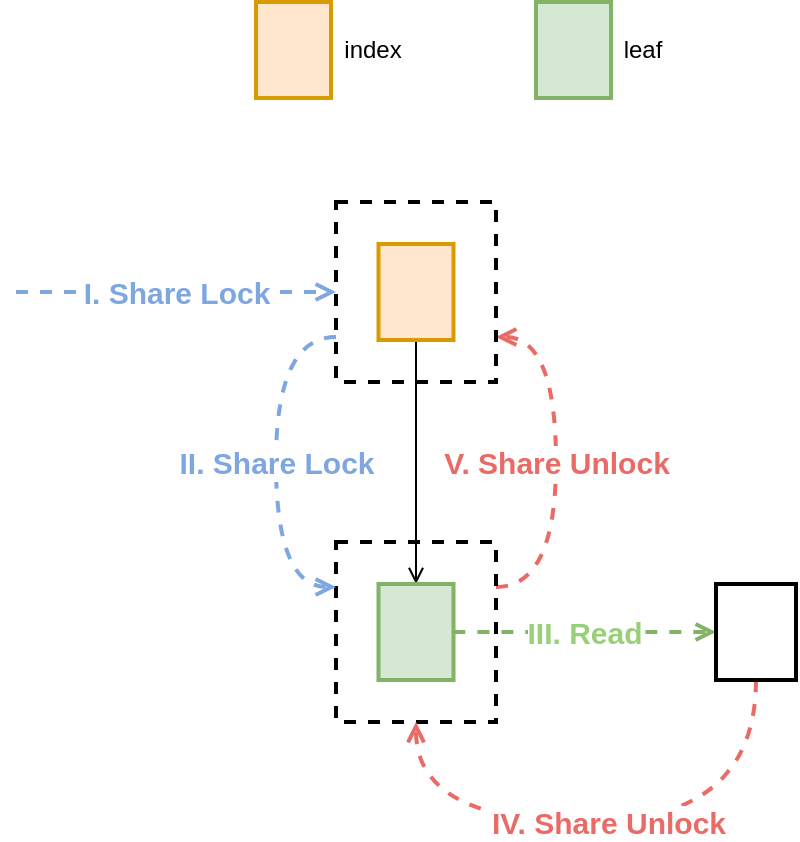 <mxfile version="14.6.13" type="device" pages="7"><diagram id="7eS4SpGGN0m3mXaRZpzi" name="5.6 Read"><mxGraphModel dx="1072" dy="952" grid="1" gridSize="10" guides="1" tooltips="1" connect="1" arrows="1" fold="1" page="1" pageScale="1" pageWidth="827" pageHeight="1169" math="0" shadow="0"><root><mxCell id="0"/><mxCell id="1" parent="0"/><mxCell id="4pKjn9AIfOJZD6khEHph-18" value="V. Share Unlock" style="edgeStyle=orthogonalEdgeStyle;curved=1;rounded=0;orthogonalLoop=1;jettySize=auto;html=1;exitX=1;exitY=0.25;exitDx=0;exitDy=0;entryX=1;entryY=0.75;entryDx=0;entryDy=0;dashed=1;fontSize=15;fontColor=#EA6B66;endArrow=open;endFill=0;strokeWidth=2;fontStyle=1;strokeColor=#EA6B66;" parent="1" source="4pKjn9AIfOJZD6khEHph-1" target="4pKjn9AIfOJZD6khEHph-5" edge="1"><mxGeometry relative="1" as="geometry"><Array as="points"><mxPoint x="370" y="403"/><mxPoint x="370" y="278"/></Array></mxGeometry></mxCell><mxCell id="4pKjn9AIfOJZD6khEHph-1" value="" style="rounded=0;whiteSpace=wrap;html=1;fontSize=17;strokeWidth=2;fillColor=none;dashed=1;" parent="1" vertex="1"><mxGeometry x="260" y="380" width="80" height="90" as="geometry"/></mxCell><mxCell id="4pKjn9AIfOJZD6khEHph-13" value="II. Share Lock" style="edgeStyle=orthogonalEdgeStyle;rounded=0;orthogonalLoop=1;jettySize=auto;html=1;exitX=0;exitY=0.75;exitDx=0;exitDy=0;entryX=0;entryY=0.25;entryDx=0;entryDy=0;dashed=1;fontSize=15;fontColor=#7EA6E0;endArrow=open;endFill=0;strokeColor=#7EA6E0;strokeWidth=2;curved=1;fontStyle=1" parent="1" source="4pKjn9AIfOJZD6khEHph-5" target="4pKjn9AIfOJZD6khEHph-1" edge="1"><mxGeometry relative="1" as="geometry"><Array as="points"><mxPoint x="230" y="278"/><mxPoint x="230" y="403"/></Array></mxGeometry></mxCell><mxCell id="4pKjn9AIfOJZD6khEHph-5" value="" style="rounded=0;whiteSpace=wrap;html=1;fontSize=17;strokeWidth=2;fillColor=none;dashed=1;" parent="1" vertex="1"><mxGeometry x="260" y="210" width="80" height="90" as="geometry"/></mxCell><mxCell id="4pKjn9AIfOJZD6khEHph-6" style="edgeStyle=orthogonalEdgeStyle;rounded=0;orthogonalLoop=1;jettySize=auto;html=1;exitX=0.5;exitY=1;exitDx=0;exitDy=0;entryX=0.5;entryY=0;entryDx=0;entryDy=0;endArrow=open;endFill=0;" parent="1" source="4pKjn9AIfOJZD6khEHph-2" target="4pKjn9AIfOJZD6khEHph-4" edge="1"><mxGeometry relative="1" as="geometry"/></mxCell><mxCell id="4pKjn9AIfOJZD6khEHph-2" value="" style="rounded=0;whiteSpace=wrap;html=1;fontSize=12;strokeWidth=2;fillColor=#ffe6cc;strokeColor=#d79b00;" parent="1" vertex="1"><mxGeometry x="281.25" y="231" width="37.5" height="48" as="geometry"/></mxCell><mxCell id="4pKjn9AIfOJZD6khEHph-15" value="III. Read" style="edgeStyle=orthogonalEdgeStyle;curved=1;rounded=0;orthogonalLoop=1;jettySize=auto;html=1;exitX=1;exitY=0.5;exitDx=0;exitDy=0;dashed=1;fontSize=15;endArrow=open;endFill=0;strokeWidth=2;fontStyle=1;entryX=0;entryY=0.5;entryDx=0;entryDy=0;strokeColor=#82b366;fillColor=#d5e8d4;fontColor=#97D077;" parent="1" source="4pKjn9AIfOJZD6khEHph-4" target="4pKjn9AIfOJZD6khEHph-16" edge="1"><mxGeometry relative="1" as="geometry"><mxPoint x="450" y="425" as="targetPoint"/></mxGeometry></mxCell><mxCell id="4pKjn9AIfOJZD6khEHph-4" value="" style="rounded=0;whiteSpace=wrap;html=1;fontSize=12;strokeWidth=2;fillColor=#d5e8d4;strokeColor=#82b366;" parent="1" vertex="1"><mxGeometry x="281.25" y="401" width="37.5" height="48" as="geometry"/></mxCell><mxCell id="4pKjn9AIfOJZD6khEHph-7" value="" style="rounded=0;whiteSpace=wrap;html=1;fontSize=12;strokeWidth=2;fillColor=#d5e8d4;strokeColor=#82b366;" parent="1" vertex="1"><mxGeometry x="360" y="110" width="37.5" height="48" as="geometry"/></mxCell><mxCell id="4pKjn9AIfOJZD6khEHph-8" value="leaf" style="text;html=1;align=center;verticalAlign=middle;resizable=0;points=[];autosize=1;strokeColor=none;" parent="1" vertex="1"><mxGeometry x="397.5" y="124" width="30" height="20" as="geometry"/></mxCell><mxCell id="4pKjn9AIfOJZD6khEHph-10" value="" style="rounded=0;whiteSpace=wrap;html=1;fontSize=12;strokeWidth=2;fillColor=#ffe6cc;strokeColor=#d79b00;" parent="1" vertex="1"><mxGeometry x="220" y="110" width="37.5" height="48" as="geometry"/></mxCell><mxCell id="4pKjn9AIfOJZD6khEHph-11" value="index" style="text;html=1;align=center;verticalAlign=middle;resizable=0;points=[];autosize=1;strokeColor=none;" parent="1" vertex="1"><mxGeometry x="257.5" y="124" width="40" height="20" as="geometry"/></mxCell><mxCell id="4pKjn9AIfOJZD6khEHph-12" value="I. Share Lock" style="endArrow=open;html=1;entryX=0;entryY=0.5;entryDx=0;entryDy=0;endFill=0;dashed=1;fillColor=#dae8fc;strokeWidth=2;strokeColor=#7EA6E0;fontColor=#7EA6E0;fontSize=15;fontStyle=1" parent="1" target="4pKjn9AIfOJZD6khEHph-5" edge="1"><mxGeometry width="50" height="50" relative="1" as="geometry"><mxPoint x="100" y="255" as="sourcePoint"/><mxPoint x="460" y="460" as="targetPoint"/></mxGeometry></mxCell><mxCell id="4pKjn9AIfOJZD6khEHph-17" value="IV. Share Unlock" style="edgeStyle=orthogonalEdgeStyle;curved=1;rounded=0;orthogonalLoop=1;jettySize=auto;html=1;exitX=0.5;exitY=1;exitDx=0;exitDy=0;entryX=0.5;entryY=1;entryDx=0;entryDy=0;dashed=1;fontSize=15;endArrow=open;endFill=0;strokeWidth=2;fillColor=#f8cecc;strokeColor=#EA6B66;fontColor=#EA6B66;fontStyle=1" parent="1" source="4pKjn9AIfOJZD6khEHph-16" target="4pKjn9AIfOJZD6khEHph-1" edge="1"><mxGeometry relative="1" as="geometry"><Array as="points"><mxPoint x="470" y="520"/><mxPoint x="300" y="520"/></Array></mxGeometry></mxCell><mxCell id="4pKjn9AIfOJZD6khEHph-16" value="" style="rounded=0;whiteSpace=wrap;html=1;fontSize=17;strokeWidth=2;fontColor=#7EA6E0;" parent="1" vertex="1"><mxGeometry x="450" y="401" width="40" height="48" as="geometry"/></mxCell></root></mxGraphModel></diagram><diagram id="CttMMHRe_LQFM2UucIlx" name="5.6 Write"><mxGraphModel dx="1072" dy="950" grid="1" gridSize="10" guides="1" tooltips="1" connect="1" arrows="1" fold="1" page="1" pageScale="1" pageWidth="827" pageHeight="1169" math="0" shadow="0"><root><mxCell id="_Z2dgOOxrBWeRYBgAa_k-0"/><mxCell id="_Z2dgOOxrBWeRYBgAa_k-1" parent="_Z2dgOOxrBWeRYBgAa_k-0"/><mxCell id="RCzLE-OwPOxvxav8awVb-1" value="" style="rounded=0;whiteSpace=wrap;html=1;fontSize=17;strokeWidth=2;fillColor=none;dashed=1;" vertex="1" parent="_Z2dgOOxrBWeRYBgAa_k-1"><mxGeometry x="350" y="540" width="80" height="90" as="geometry"/></mxCell><mxCell id="RCzLE-OwPOxvxav8awVb-2" value="II. Exclusive Lock" style="edgeStyle=orthogonalEdgeStyle;rounded=0;orthogonalLoop=1;jettySize=auto;html=1;entryX=0;entryY=0.5;entryDx=0;entryDy=0;dashed=1;fontSize=15;fontColor=#7EA6E0;endArrow=open;endFill=0;strokeColor=#7EA6E0;strokeWidth=2;curved=1;fontStyle=1" edge="1" parent="_Z2dgOOxrBWeRYBgAa_k-1" target="RCzLE-OwPOxvxav8awVb-1"><mxGeometry relative="1" as="geometry"><Array as="points"><mxPoint x="160" y="585"/></Array><mxPoint x="160" y="585" as="sourcePoint"/></mxGeometry></mxCell><mxCell id="RCzLE-OwPOxvxav8awVb-3" value="" style="rounded=0;whiteSpace=wrap;html=1;fontSize=17;strokeWidth=2;fillColor=none;dashed=1;" vertex="1" parent="_Z2dgOOxrBWeRYBgAa_k-1"><mxGeometry x="350" y="370" width="80" height="90" as="geometry"/></mxCell><mxCell id="RCzLE-OwPOxvxav8awVb-4" style="edgeStyle=orthogonalEdgeStyle;rounded=0;orthogonalLoop=1;jettySize=auto;html=1;exitX=0.5;exitY=1;exitDx=0;exitDy=0;entryX=0.5;entryY=0;entryDx=0;entryDy=0;endArrow=open;endFill=0;" edge="1" parent="_Z2dgOOxrBWeRYBgAa_k-1" source="RCzLE-OwPOxvxav8awVb-5" target="RCzLE-OwPOxvxav8awVb-7"><mxGeometry relative="1" as="geometry"/></mxCell><mxCell id="RCzLE-OwPOxvxav8awVb-5" value="" style="rounded=0;whiteSpace=wrap;html=1;fontSize=12;strokeWidth=2;fillColor=#ffe6cc;strokeColor=#d79b00;" vertex="1" parent="_Z2dgOOxrBWeRYBgAa_k-1"><mxGeometry x="371.25" y="391" width="37.5" height="48" as="geometry"/></mxCell><mxCell id="RCzLE-OwPOxvxav8awVb-7" value="" style="rounded=0;whiteSpace=wrap;html=1;fontSize=12;strokeWidth=2;fillColor=#d5e8d4;strokeColor=#82b366;" vertex="1" parent="_Z2dgOOxrBWeRYBgAa_k-1"><mxGeometry x="371.25" y="561" width="37.5" height="48" as="geometry"/></mxCell><mxCell id="RCzLE-OwPOxvxav8awVb-8" value="" style="rounded=0;whiteSpace=wrap;html=1;fontSize=12;strokeWidth=2;fillColor=#d5e8d4;strokeColor=#82b366;" vertex="1" parent="_Z2dgOOxrBWeRYBgAa_k-1"><mxGeometry x="426.25" y="220" width="37.5" height="48" as="geometry"/></mxCell><mxCell id="RCzLE-OwPOxvxav8awVb-9" value="leaf" style="text;html=1;align=center;verticalAlign=middle;resizable=0;points=[];autosize=1;strokeColor=none;" vertex="1" parent="_Z2dgOOxrBWeRYBgAa_k-1"><mxGeometry x="463.75" y="234" width="30" height="20" as="geometry"/></mxCell><mxCell id="RCzLE-OwPOxvxav8awVb-10" value="" style="rounded=0;whiteSpace=wrap;html=1;fontSize=12;strokeWidth=2;fillColor=#ffe6cc;strokeColor=#d79b00;" vertex="1" parent="_Z2dgOOxrBWeRYBgAa_k-1"><mxGeometry x="286.25" y="220" width="37.5" height="48" as="geometry"/></mxCell><mxCell id="RCzLE-OwPOxvxav8awVb-11" value="index" style="text;html=1;align=center;verticalAlign=middle;resizable=0;points=[];autosize=1;strokeColor=none;" vertex="1" parent="_Z2dgOOxrBWeRYBgAa_k-1"><mxGeometry x="323.75" y="234" width="40" height="20" as="geometry"/></mxCell><mxCell id="RCzLE-OwPOxvxav8awVb-12" value="I. Exclusive Lock" style="endArrow=open;html=1;entryX=0;entryY=0.5;entryDx=0;entryDy=0;endFill=0;dashed=1;fillColor=#dae8fc;strokeWidth=2;strokeColor=#7EA6E0;fontColor=#7EA6E0;fontSize=15;fontStyle=1" edge="1" parent="_Z2dgOOxrBWeRYBgAa_k-1" target="RCzLE-OwPOxvxav8awVb-3"><mxGeometry width="50" height="50" relative="1" as="geometry"><mxPoint x="160" y="415" as="sourcePoint"/><mxPoint x="550" y="620" as="targetPoint"/></mxGeometry></mxCell><mxCell id="s1QRXw7nJWdeWjZVTfQk-0" value="V. Modify" style="edgeStyle=orthogonalEdgeStyle;curved=1;rounded=0;orthogonalLoop=1;jettySize=auto;html=1;exitX=0;exitY=0.5;exitDx=0;exitDy=0;entryX=1;entryY=0.5;entryDx=0;entryDy=0;dashed=1;fontSize=15;endArrow=open;endFill=0;strokeColor=#82b366;strokeWidth=2;fillColor=#d5e8d4;fontColor=#97D077;fontStyle=1" edge="1" parent="_Z2dgOOxrBWeRYBgAa_k-1" source="RCzLE-OwPOxvxav8awVb-14" target="RCzLE-OwPOxvxav8awVb-7"><mxGeometry relative="1" as="geometry"/></mxCell><mxCell id="s1QRXw7nJWdeWjZVTfQk-2" value="VI. Exclusive Unlock" style="edgeStyle=orthogonalEdgeStyle;curved=1;rounded=0;orthogonalLoop=1;jettySize=auto;html=1;exitX=0.5;exitY=1;exitDx=0;exitDy=0;entryX=0.588;entryY=1.011;entryDx=0;entryDy=0;entryPerimeter=0;dashed=1;fontSize=15;endArrow=open;endFill=0;strokeColor=#EA6B66;strokeWidth=2;fontStyle=1;fontColor=#EA6B66;" edge="1" parent="_Z2dgOOxrBWeRYBgAa_k-1" source="RCzLE-OwPOxvxav8awVb-14" target="RCzLE-OwPOxvxav8awVb-1"><mxGeometry relative="1" as="geometry"><Array as="points"><mxPoint x="630" y="680"/><mxPoint x="397" y="680"/></Array></mxGeometry></mxCell><mxCell id="RCzLE-OwPOxvxav8awVb-14" value="" style="rounded=0;whiteSpace=wrap;html=1;fontSize=17;strokeWidth=2;" vertex="1" parent="_Z2dgOOxrBWeRYBgAa_k-1"><mxGeometry x="610" y="561" width="40" height="48" as="geometry"/></mxCell><mxCell id="RCzLE-OwPOxvxav8awVb-16" value="III. Modify" style="edgeStyle=orthogonalEdgeStyle;curved=1;rounded=0;orthogonalLoop=1;jettySize=auto;html=1;exitX=0;exitY=0.5;exitDx=0;exitDy=0;entryX=1;entryY=0.5;entryDx=0;entryDy=0;dashed=1;fontSize=15;endArrow=open;endFill=0;strokeWidth=2;fillColor=#ffe6cc;strokeColor=#FFB570;fontColor=#FFB570;fontStyle=1" edge="1" parent="_Z2dgOOxrBWeRYBgAa_k-1" source="RCzLE-OwPOxvxav8awVb-15" target="RCzLE-OwPOxvxav8awVb-5"><mxGeometry relative="1" as="geometry"><Array as="points"><mxPoint x="480" y="415"/><mxPoint x="480" y="415"/></Array></mxGeometry></mxCell><mxCell id="s1QRXw7nJWdeWjZVTfQk-1" value="IV. Exclusive Unlock" style="edgeStyle=orthogonalEdgeStyle;curved=1;rounded=0;orthogonalLoop=1;jettySize=auto;html=1;exitX=0.5;exitY=0;exitDx=0;exitDy=0;entryX=0.5;entryY=0;entryDx=0;entryDy=0;dashed=1;fontSize=15;endArrow=open;endFill=0;strokeWidth=2;fontStyle=1;fillColor=#f8cecc;strokeColor=#EA6B66;fontColor=#EA6B66;" edge="1" parent="_Z2dgOOxrBWeRYBgAa_k-1" source="RCzLE-OwPOxvxav8awVb-15" target="RCzLE-OwPOxvxav8awVb-3"><mxGeometry relative="1" as="geometry"><Array as="points"><mxPoint x="630" y="330"/><mxPoint x="390" y="330"/></Array></mxGeometry></mxCell><mxCell id="RCzLE-OwPOxvxav8awVb-15" value="" style="rounded=0;whiteSpace=wrap;html=1;fontSize=17;strokeWidth=2;" vertex="1" parent="_Z2dgOOxrBWeRYBgAa_k-1"><mxGeometry x="610" y="391" width="40" height="48" as="geometry"/></mxCell></root></mxGraphModel></diagram><diagram id="5Vcg0dSSE-T-4IV-n7nV" name="5.6  Optimistic write"><mxGraphModel dx="1072" dy="914" grid="1" gridSize="10" guides="1" tooltips="1" connect="1" arrows="1" fold="1" page="1" pageScale="1" pageWidth="827" pageHeight="1169" math="0" shadow="0"><root><mxCell id="aMzbOqEpmmKsOKPnaKFd-0"/><mxCell id="aMzbOqEpmmKsOKPnaKFd-1" parent="aMzbOqEpmmKsOKPnaKFd-0"/><mxCell id="U8E5lcN9uMXXWWlbFxVP-17" value="III. Share Unlock" style="edgeStyle=orthogonalEdgeStyle;curved=1;rounded=0;orthogonalLoop=1;jettySize=auto;html=1;exitX=1;exitY=0.25;exitDx=0;exitDy=0;entryX=1;entryY=0.75;entryDx=0;entryDy=0;dashed=1;fontSize=15;fontColor=#EA6B66;endArrow=open;endFill=0;strokeColor=#EA6B66;strokeWidth=2;fontStyle=1" edge="1" parent="aMzbOqEpmmKsOKPnaKFd-1" source="U8E5lcN9uMXXWWlbFxVP-0" target="U8E5lcN9uMXXWWlbFxVP-2"><mxGeometry relative="1" as="geometry"><Array as="points"><mxPoint x="450" y="533"/><mxPoint x="450" y="408"/></Array></mxGeometry></mxCell><mxCell id="U8E5lcN9uMXXWWlbFxVP-0" value="" style="rounded=0;whiteSpace=wrap;html=1;fontSize=17;strokeWidth=2;fillColor=none;dashed=1;" vertex="1" parent="aMzbOqEpmmKsOKPnaKFd-1"><mxGeometry x="320" y="510" width="80" height="90" as="geometry"/></mxCell><mxCell id="U8E5lcN9uMXXWWlbFxVP-1" value="II. Exclusive Lock" style="edgeStyle=orthogonalEdgeStyle;rounded=0;orthogonalLoop=1;jettySize=auto;html=1;entryX=0;entryY=0.5;entryDx=0;entryDy=0;dashed=1;fontSize=15;fontColor=#7EA6E0;endArrow=open;endFill=0;strokeColor=#7EA6E0;strokeWidth=2;curved=1;fontStyle=1" edge="1" parent="aMzbOqEpmmKsOKPnaKFd-1" target="U8E5lcN9uMXXWWlbFxVP-0"><mxGeometry relative="1" as="geometry"><Array as="points"><mxPoint x="130" y="555"/></Array><mxPoint x="130" y="555" as="sourcePoint"/></mxGeometry></mxCell><mxCell id="U8E5lcN9uMXXWWlbFxVP-2" value="" style="rounded=0;whiteSpace=wrap;html=1;fontSize=17;strokeWidth=2;fillColor=none;dashed=1;" vertex="1" parent="aMzbOqEpmmKsOKPnaKFd-1"><mxGeometry x="320" y="340" width="80" height="90" as="geometry"/></mxCell><mxCell id="U8E5lcN9uMXXWWlbFxVP-3" style="edgeStyle=orthogonalEdgeStyle;rounded=0;orthogonalLoop=1;jettySize=auto;html=1;exitX=0.5;exitY=1;exitDx=0;exitDy=0;entryX=0.5;entryY=0;entryDx=0;entryDy=0;endArrow=open;endFill=0;" edge="1" parent="aMzbOqEpmmKsOKPnaKFd-1" source="U8E5lcN9uMXXWWlbFxVP-4" target="U8E5lcN9uMXXWWlbFxVP-5"><mxGeometry relative="1" as="geometry"/></mxCell><mxCell id="U8E5lcN9uMXXWWlbFxVP-4" value="" style="rounded=0;whiteSpace=wrap;html=1;fontSize=12;strokeWidth=2;fillColor=#ffe6cc;strokeColor=#d79b00;" vertex="1" parent="aMzbOqEpmmKsOKPnaKFd-1"><mxGeometry x="341.25" y="361" width="37.5" height="48" as="geometry"/></mxCell><mxCell id="U8E5lcN9uMXXWWlbFxVP-5" value="" style="rounded=0;whiteSpace=wrap;html=1;fontSize=12;strokeWidth=2;fillColor=#d5e8d4;strokeColor=#82b366;" vertex="1" parent="aMzbOqEpmmKsOKPnaKFd-1"><mxGeometry x="341.25" y="531" width="37.5" height="48" as="geometry"/></mxCell><mxCell id="U8E5lcN9uMXXWWlbFxVP-6" value="" style="rounded=0;whiteSpace=wrap;html=1;fontSize=12;strokeWidth=2;fillColor=#d5e8d4;strokeColor=#82b366;" vertex="1" parent="aMzbOqEpmmKsOKPnaKFd-1"><mxGeometry x="360" y="250" width="37.5" height="48" as="geometry"/></mxCell><mxCell id="U8E5lcN9uMXXWWlbFxVP-7" value="leaf" style="text;html=1;align=center;verticalAlign=middle;resizable=0;points=[];autosize=1;strokeColor=none;" vertex="1" parent="aMzbOqEpmmKsOKPnaKFd-1"><mxGeometry x="397.5" y="264" width="30" height="20" as="geometry"/></mxCell><mxCell id="U8E5lcN9uMXXWWlbFxVP-8" value="" style="rounded=0;whiteSpace=wrap;html=1;fontSize=12;strokeWidth=2;fillColor=#ffe6cc;strokeColor=#d79b00;" vertex="1" parent="aMzbOqEpmmKsOKPnaKFd-1"><mxGeometry x="220" y="250" width="37.5" height="48" as="geometry"/></mxCell><mxCell id="U8E5lcN9uMXXWWlbFxVP-9" value="index" style="text;html=1;align=center;verticalAlign=middle;resizable=0;points=[];autosize=1;strokeColor=none;" vertex="1" parent="aMzbOqEpmmKsOKPnaKFd-1"><mxGeometry x="257.5" y="264" width="40" height="20" as="geometry"/></mxCell><mxCell id="U8E5lcN9uMXXWWlbFxVP-10" value="I. Share Lock" style="endArrow=open;html=1;entryX=0;entryY=0.5;entryDx=0;entryDy=0;endFill=0;dashed=1;fillColor=#dae8fc;strokeWidth=2;strokeColor=#7EA6E0;fontColor=#7EA6E0;fontSize=15;fontStyle=1" edge="1" parent="aMzbOqEpmmKsOKPnaKFd-1" target="U8E5lcN9uMXXWWlbFxVP-2"><mxGeometry width="50" height="50" relative="1" as="geometry"><mxPoint x="130" y="385" as="sourcePoint"/><mxPoint x="520" y="590" as="targetPoint"/></mxGeometry></mxCell><mxCell id="U8E5lcN9uMXXWWlbFxVP-11" value="VI. Modify" style="edgeStyle=orthogonalEdgeStyle;curved=1;rounded=0;orthogonalLoop=1;jettySize=auto;html=1;exitX=0;exitY=0.5;exitDx=0;exitDy=0;entryX=1;entryY=0.5;entryDx=0;entryDy=0;dashed=1;fontSize=15;endArrow=open;endFill=0;strokeColor=#82b366;strokeWidth=2;fillColor=#d5e8d4;fontColor=#97D077;fontStyle=1" edge="1" parent="aMzbOqEpmmKsOKPnaKFd-1" source="U8E5lcN9uMXXWWlbFxVP-13" target="U8E5lcN9uMXXWWlbFxVP-5"><mxGeometry relative="1" as="geometry"/></mxCell><mxCell id="U8E5lcN9uMXXWWlbFxVP-12" value="V. Exclusive Unlock" style="edgeStyle=orthogonalEdgeStyle;curved=1;rounded=0;orthogonalLoop=1;jettySize=auto;html=1;exitX=0.5;exitY=1;exitDx=0;exitDy=0;entryX=0.588;entryY=1.011;entryDx=0;entryDy=0;entryPerimeter=0;dashed=1;fontSize=15;endArrow=open;endFill=0;strokeColor=#EA6B66;strokeWidth=2;fontStyle=1;fontColor=#EA6B66;" edge="1" parent="aMzbOqEpmmKsOKPnaKFd-1" source="U8E5lcN9uMXXWWlbFxVP-13" target="U8E5lcN9uMXXWWlbFxVP-0"><mxGeometry relative="1" as="geometry"><Array as="points"><mxPoint x="600" y="650"/><mxPoint x="367" y="650"/></Array></mxGeometry></mxCell><mxCell id="U8E5lcN9uMXXWWlbFxVP-13" value="" style="rounded=0;whiteSpace=wrap;html=1;fontSize=17;strokeWidth=2;" vertex="1" parent="aMzbOqEpmmKsOKPnaKFd-1"><mxGeometry x="580" y="531" width="40" height="48" as="geometry"/></mxCell></root></mxGraphModel></diagram><diagram id="MS_KOHvXQhkbMuk2s06z" name="Nodel Lock Read"><mxGraphModel dx="1899" dy="952" grid="1" gridSize="10" guides="1" tooltips="1" connect="1" arrows="1" fold="1" page="1" pageScale="1" pageWidth="827" pageHeight="1169" math="0" shadow="0"><root><mxCell id="9jD7Bvu9oiKblaxtmhx7-0"/><mxCell id="9jD7Bvu9oiKblaxtmhx7-1" parent="9jD7Bvu9oiKblaxtmhx7-0"/><mxCell id="9jD7Bvu9oiKblaxtmhx7-15" style="edgeStyle=orthogonalEdgeStyle;curved=1;rounded=0;orthogonalLoop=1;jettySize=auto;html=1;exitX=0;exitY=1;exitDx=0;exitDy=0;entryX=0.5;entryY=0;entryDx=0;entryDy=0;dashed=1;fontSize=15;fontColor=#EA6B66;endArrow=open;endFill=0;strokeWidth=2;strokeColor=#FFB570;" parent="9jD7Bvu9oiKblaxtmhx7-1" source="9jD7Bvu9oiKblaxtmhx7-6" target="9jD7Bvu9oiKblaxtmhx7-13" edge="1"><mxGeometry relative="1" as="geometry"/></mxCell><mxCell id="9jD7Bvu9oiKblaxtmhx7-45" value="II. Share Lock" style="edgeStyle=orthogonalEdgeStyle;curved=1;rounded=0;orthogonalLoop=1;jettySize=auto;html=1;exitX=0;exitY=0.5;exitDx=0;exitDy=0;entryX=0;entryY=0.5;entryDx=0;entryDy=0;dashed=1;fontSize=15;fontColor=#7EA6E0;endArrow=open;endFill=0;strokeColor=#7EA6E0;strokeWidth=2;fontStyle=1" parent="9jD7Bvu9oiKblaxtmhx7-1" source="9jD7Bvu9oiKblaxtmhx7-6" target="9jD7Bvu9oiKblaxtmhx7-12" edge="1"><mxGeometry relative="1" as="geometry"/></mxCell><mxCell id="9jD7Bvu9oiKblaxtmhx7-6" value="" style="rounded=0;whiteSpace=wrap;html=1;fontSize=12;strokeWidth=2;fillColor=#ffe6cc;strokeColor=#d79b00;fontColor=#EA6B66;" parent="9jD7Bvu9oiKblaxtmhx7-1" vertex="1"><mxGeometry x="260" y="340" width="35" height="48" as="geometry"/></mxCell><mxCell id="9jD7Bvu9oiKblaxtmhx7-19" style="edgeStyle=orthogonalEdgeStyle;curved=1;rounded=0;orthogonalLoop=1;jettySize=auto;html=1;exitX=0;exitY=1;exitDx=0;exitDy=0;entryX=0.5;entryY=0;entryDx=0;entryDy=0;dashed=1;fontSize=15;fontColor=#EA6B66;endArrow=open;endFill=0;strokeColor=#FFB570;strokeWidth=2;" parent="9jD7Bvu9oiKblaxtmhx7-1" source="9jD7Bvu9oiKblaxtmhx7-10" target="9jD7Bvu9oiKblaxtmhx7-17" edge="1"><mxGeometry relative="1" as="geometry"/></mxCell><mxCell id="9jD7Bvu9oiKblaxtmhx7-10" value="" style="rounded=0;whiteSpace=wrap;html=1;fontSize=12;strokeWidth=2;fillColor=#ffe6cc;strokeColor=#d79b00;fontColor=#EA6B66;" parent="9jD7Bvu9oiKblaxtmhx7-1" vertex="1"><mxGeometry x="295" y="340" width="35" height="48" as="geometry"/></mxCell><mxCell id="9jD7Bvu9oiKblaxtmhx7-23" style="edgeStyle=orthogonalEdgeStyle;curved=1;rounded=0;orthogonalLoop=1;jettySize=auto;html=1;exitX=1;exitY=1;exitDx=0;exitDy=0;entryX=0.5;entryY=0;entryDx=0;entryDy=0;dashed=1;fontSize=15;fontColor=#EA6B66;endArrow=open;endFill=0;strokeColor=#FFB570;strokeWidth=2;" parent="9jD7Bvu9oiKblaxtmhx7-1" source="9jD7Bvu9oiKblaxtmhx7-10" target="9jD7Bvu9oiKblaxtmhx7-21" edge="1"><mxGeometry relative="1" as="geometry"><mxPoint x="330" y="388" as="sourcePoint"/></mxGeometry></mxCell><mxCell id="9jD7Bvu9oiKblaxtmhx7-31" style="edgeStyle=orthogonalEdgeStyle;curved=1;rounded=0;orthogonalLoop=1;jettySize=auto;html=1;exitX=0;exitY=1;exitDx=0;exitDy=0;entryX=0.5;entryY=0;entryDx=0;entryDy=0;dashed=1;fontSize=15;fontColor=#EA6B66;endArrow=open;endFill=0;strokeColor=#FFB570;strokeWidth=2;" parent="9jD7Bvu9oiKblaxtmhx7-1" source="9jD7Bvu9oiKblaxtmhx7-12" target="9jD7Bvu9oiKblaxtmhx7-29" edge="1"><mxGeometry relative="1" as="geometry"/></mxCell><mxCell id="9jD7Bvu9oiKblaxtmhx7-50" value="IV. Share Lock" style="edgeStyle=orthogonalEdgeStyle;curved=1;rounded=0;orthogonalLoop=1;jettySize=auto;html=1;exitX=0.5;exitY=1;exitDx=0;exitDy=0;entryX=0;entryY=0.5;entryDx=0;entryDy=0;dashed=1;fontSize=15;endArrow=open;endFill=0;strokeWidth=2;strokeColor=#7EA6E0;fontStyle=1;fontColor=#7EA6E0;" parent="9jD7Bvu9oiKblaxtmhx7-1" source="9jD7Bvu9oiKblaxtmhx7-12" target="9jD7Bvu9oiKblaxtmhx7-32" edge="1"><mxGeometry relative="1" as="geometry"/></mxCell><mxCell id="9jD7Bvu9oiKblaxtmhx7-12" value="" style="rounded=0;whiteSpace=wrap;html=1;fontSize=12;strokeWidth=2;fillColor=#ffe6cc;strokeColor=#d79b00;fontColor=#EA6B66;" parent="9jD7Bvu9oiKblaxtmhx7-1" vertex="1"><mxGeometry x="140" y="510" width="35" height="48" as="geometry"/></mxCell><mxCell id="9jD7Bvu9oiKblaxtmhx7-35" style="edgeStyle=orthogonalEdgeStyle;curved=1;rounded=0;orthogonalLoop=1;jettySize=auto;html=1;exitX=0;exitY=1;exitDx=0;exitDy=0;entryX=0.5;entryY=0;entryDx=0;entryDy=0;dashed=1;fontSize=15;fontColor=#EA6B66;endArrow=open;endFill=0;strokeColor=#FFB570;strokeWidth=2;" parent="9jD7Bvu9oiKblaxtmhx7-1" source="9jD7Bvu9oiKblaxtmhx7-13" target="9jD7Bvu9oiKblaxtmhx7-33" edge="1"><mxGeometry relative="1" as="geometry"/></mxCell><mxCell id="9jD7Bvu9oiKblaxtmhx7-39" style="edgeStyle=orthogonalEdgeStyle;curved=1;rounded=0;orthogonalLoop=1;jettySize=auto;html=1;exitX=1;exitY=1;exitDx=0;exitDy=0;entryX=0.5;entryY=0;entryDx=0;entryDy=0;dashed=1;fontSize=15;fontColor=#EA6B66;endArrow=open;endFill=0;strokeColor=#FFB570;strokeWidth=2;" parent="9jD7Bvu9oiKblaxtmhx7-1" source="9jD7Bvu9oiKblaxtmhx7-13" target="9jD7Bvu9oiKblaxtmhx7-37" edge="1"><mxGeometry relative="1" as="geometry"/></mxCell><mxCell id="9jD7Bvu9oiKblaxtmhx7-46" value="III. Share Unlock" style="edgeStyle=orthogonalEdgeStyle;curved=1;rounded=0;orthogonalLoop=1;jettySize=auto;html=1;exitX=1;exitY=0.5;exitDx=0;exitDy=0;entryX=0.5;entryY=1;entryDx=0;entryDy=0;dashed=1;fontSize=15;endArrow=open;endFill=0;strokeWidth=2;fillColor=#f8cecc;strokeColor=#EA6B66;fontColor=#EA6B66;fontStyle=1" parent="9jD7Bvu9oiKblaxtmhx7-1" source="9jD7Bvu9oiKblaxtmhx7-14" target="9jD7Bvu9oiKblaxtmhx7-6" edge="1"><mxGeometry relative="1" as="geometry"/></mxCell><mxCell id="9jD7Bvu9oiKblaxtmhx7-13" value="" style="rounded=0;whiteSpace=wrap;html=1;fontSize=12;strokeWidth=2;fillColor=#ffe6cc;strokeColor=#d79b00;fontColor=#EA6B66;" parent="9jD7Bvu9oiKblaxtmhx7-1" vertex="1"><mxGeometry x="175" y="510" width="35" height="48" as="geometry"/></mxCell><mxCell id="9jD7Bvu9oiKblaxtmhx7-43" style="edgeStyle=orthogonalEdgeStyle;curved=1;rounded=0;orthogonalLoop=1;jettySize=auto;html=1;exitX=1;exitY=1;exitDx=0;exitDy=0;entryX=0.5;entryY=0;entryDx=0;entryDy=0;dashed=1;fontSize=15;fontColor=#EA6B66;endArrow=open;endFill=0;strokeColor=#FFB570;strokeWidth=2;" parent="9jD7Bvu9oiKblaxtmhx7-1" source="9jD7Bvu9oiKblaxtmhx7-14" target="9jD7Bvu9oiKblaxtmhx7-41" edge="1"><mxGeometry relative="1" as="geometry"/></mxCell><mxCell id="9jD7Bvu9oiKblaxtmhx7-14" value="" style="rounded=0;whiteSpace=wrap;html=1;fontSize=12;strokeWidth=2;fillColor=#ffe6cc;strokeColor=#d79b00;fontColor=#EA6B66;" parent="9jD7Bvu9oiKblaxtmhx7-1" vertex="1"><mxGeometry x="210" y="510" width="35" height="48" as="geometry"/></mxCell><mxCell id="9jD7Bvu9oiKblaxtmhx7-16" value="" style="rounded=0;whiteSpace=wrap;html=1;fontSize=12;strokeWidth=2;fillColor=#ffe6cc;strokeColor=#d79b00;fontColor=#EA6B66;" parent="9jD7Bvu9oiKblaxtmhx7-1" vertex="1"><mxGeometry x="280" y="520" width="35" height="48" as="geometry"/></mxCell><mxCell id="9jD7Bvu9oiKblaxtmhx7-17" value="" style="rounded=0;whiteSpace=wrap;html=1;fontSize=12;strokeWidth=2;fillColor=#ffe6cc;strokeColor=#d79b00;fontColor=#EA6B66;" parent="9jD7Bvu9oiKblaxtmhx7-1" vertex="1"><mxGeometry x="315" y="520" width="35" height="48" as="geometry"/></mxCell><mxCell id="9jD7Bvu9oiKblaxtmhx7-18" value="" style="rounded=0;whiteSpace=wrap;html=1;fontSize=12;strokeWidth=2;fillColor=#ffe6cc;strokeColor=#d79b00;fontColor=#EA6B66;" parent="9jD7Bvu9oiKblaxtmhx7-1" vertex="1"><mxGeometry x="350" y="520" width="35" height="48" as="geometry"/></mxCell><mxCell id="9jD7Bvu9oiKblaxtmhx7-20" value="" style="rounded=0;whiteSpace=wrap;html=1;fontSize=12;strokeWidth=2;fillColor=#ffe6cc;strokeColor=#d79b00;fontColor=#EA6B66;" parent="9jD7Bvu9oiKblaxtmhx7-1" vertex="1"><mxGeometry x="430" y="520" width="35" height="48" as="geometry"/></mxCell><mxCell id="9jD7Bvu9oiKblaxtmhx7-21" value="" style="rounded=0;whiteSpace=wrap;html=1;fontSize=12;strokeWidth=2;fillColor=#ffe6cc;strokeColor=#d79b00;fontColor=#EA6B66;" parent="9jD7Bvu9oiKblaxtmhx7-1" vertex="1"><mxGeometry x="465" y="520" width="35" height="48" as="geometry"/></mxCell><mxCell id="9jD7Bvu9oiKblaxtmhx7-22" value="" style="rounded=0;whiteSpace=wrap;html=1;fontSize=12;strokeWidth=2;fillColor=#ffe6cc;strokeColor=#d79b00;fontColor=#EA6B66;" parent="9jD7Bvu9oiKblaxtmhx7-1" vertex="1"><mxGeometry x="500" y="520" width="35" height="48" as="geometry"/></mxCell><mxCell id="9jD7Bvu9oiKblaxtmhx7-28" value="" style="rounded=0;whiteSpace=wrap;html=1;fontSize=12;strokeWidth=2;fillColor=#ffe6cc;strokeColor=#d79b00;fontColor=#EA6B66;" parent="9jD7Bvu9oiKblaxtmhx7-1" vertex="1"><mxGeometry x="-10" y="670" width="35" height="48" as="geometry"/></mxCell><mxCell id="9jD7Bvu9oiKblaxtmhx7-29" value="" style="rounded=0;whiteSpace=wrap;html=1;fontSize=12;strokeWidth=2;fillColor=#ffe6cc;strokeColor=#d79b00;fontColor=#EA6B66;" parent="9jD7Bvu9oiKblaxtmhx7-1" vertex="1"><mxGeometry x="25" y="670" width="35" height="48" as="geometry"/></mxCell><mxCell id="9jD7Bvu9oiKblaxtmhx7-30" value="" style="rounded=0;whiteSpace=wrap;html=1;fontSize=12;strokeWidth=2;fillColor=#ffe6cc;strokeColor=#d79b00;fontColor=#EA6B66;" parent="9jD7Bvu9oiKblaxtmhx7-1" vertex="1"><mxGeometry x="60" y="670" width="35" height="48" as="geometry"/></mxCell><mxCell id="9jD7Bvu9oiKblaxtmhx7-32" value="" style="rounded=0;whiteSpace=wrap;html=1;fontSize=12;strokeWidth=2;fillColor=#ffe6cc;strokeColor=#d79b00;fontColor=#EA6B66;" parent="9jD7Bvu9oiKblaxtmhx7-1" vertex="1"><mxGeometry x="140" y="670" width="35" height="48" as="geometry"/></mxCell><mxCell id="7CbEZ4c3iM9S84Qa5vxM-0" style="edgeStyle=orthogonalEdgeStyle;curved=1;rounded=0;orthogonalLoop=1;jettySize=auto;html=1;exitX=0.5;exitY=1;exitDx=0;exitDy=0;entryX=0.5;entryY=0;entryDx=0;entryDy=0;dashed=1;fontSize=15;fontColor=#000000;endArrow=open;endFill=0;strokeWidth=2;strokeColor=#FFB570;" parent="9jD7Bvu9oiKblaxtmhx7-1" source="9jD7Bvu9oiKblaxtmhx7-33" target="9jD7Bvu9oiKblaxtmhx7-52" edge="1"><mxGeometry relative="1" as="geometry"/></mxCell><mxCell id="9jD7Bvu9oiKblaxtmhx7-33" value="" style="rounded=0;whiteSpace=wrap;html=1;fontSize=12;strokeWidth=2;fillColor=#ffe6cc;strokeColor=#d79b00;fontColor=#EA6B66;" parent="9jD7Bvu9oiKblaxtmhx7-1" vertex="1"><mxGeometry x="175" y="670" width="35" height="48" as="geometry"/></mxCell><mxCell id="9jD7Bvu9oiKblaxtmhx7-49" value="V. Share Unlock" style="edgeStyle=orthogonalEdgeStyle;curved=1;rounded=0;orthogonalLoop=1;jettySize=auto;html=1;exitX=1;exitY=0.5;exitDx=0;exitDy=0;entryX=0.5;entryY=1;entryDx=0;entryDy=0;dashed=1;fontSize=15;fontColor=#EA6B66;endArrow=open;endFill=0;strokeColor=#EA6B66;strokeWidth=2;fontStyle=1" parent="9jD7Bvu9oiKblaxtmhx7-1" source="9jD7Bvu9oiKblaxtmhx7-34" target="9jD7Bvu9oiKblaxtmhx7-13" edge="1"><mxGeometry relative="1" as="geometry"/></mxCell><mxCell id="9jD7Bvu9oiKblaxtmhx7-34" value="" style="rounded=0;whiteSpace=wrap;html=1;fontSize=12;strokeWidth=2;fillColor=#ffe6cc;strokeColor=#d79b00;fontColor=#EA6B66;" parent="9jD7Bvu9oiKblaxtmhx7-1" vertex="1"><mxGeometry x="210" y="670" width="35" height="48" as="geometry"/></mxCell><mxCell id="9jD7Bvu9oiKblaxtmhx7-36" value="" style="rounded=0;whiteSpace=wrap;html=1;fontSize=12;strokeWidth=2;fillColor=#ffe6cc;strokeColor=#d79b00;fontColor=#EA6B66;" parent="9jD7Bvu9oiKblaxtmhx7-1" vertex="1"><mxGeometry x="300" y="670" width="35" height="48" as="geometry"/></mxCell><mxCell id="9jD7Bvu9oiKblaxtmhx7-37" value="" style="rounded=0;whiteSpace=wrap;html=1;fontSize=12;strokeWidth=2;fillColor=#ffe6cc;strokeColor=#d79b00;fontColor=#EA6B66;" parent="9jD7Bvu9oiKblaxtmhx7-1" vertex="1"><mxGeometry x="335" y="670" width="35" height="48" as="geometry"/></mxCell><mxCell id="9jD7Bvu9oiKblaxtmhx7-38" value="" style="rounded=0;whiteSpace=wrap;html=1;fontSize=12;strokeWidth=2;fillColor=#ffe6cc;strokeColor=#d79b00;fontColor=#EA6B66;" parent="9jD7Bvu9oiKblaxtmhx7-1" vertex="1"><mxGeometry x="370" y="670" width="35" height="48" as="geometry"/></mxCell><mxCell id="9jD7Bvu9oiKblaxtmhx7-40" value="" style="rounded=0;whiteSpace=wrap;html=1;fontSize=12;strokeWidth=2;fillColor=#ffe6cc;strokeColor=#d79b00;fontColor=#EA6B66;" parent="9jD7Bvu9oiKblaxtmhx7-1" vertex="1"><mxGeometry x="460" y="670" width="35" height="48" as="geometry"/></mxCell><mxCell id="9jD7Bvu9oiKblaxtmhx7-41" value="" style="rounded=0;whiteSpace=wrap;html=1;fontSize=12;strokeWidth=2;fillColor=#ffe6cc;strokeColor=#d79b00;fontColor=#EA6B66;" parent="9jD7Bvu9oiKblaxtmhx7-1" vertex="1"><mxGeometry x="495" y="670" width="35" height="48" as="geometry"/></mxCell><mxCell id="9jD7Bvu9oiKblaxtmhx7-42" value="" style="rounded=0;whiteSpace=wrap;html=1;fontSize=12;strokeWidth=2;fillColor=#ffe6cc;strokeColor=#d79b00;fontColor=#EA6B66;" parent="9jD7Bvu9oiKblaxtmhx7-1" vertex="1"><mxGeometry x="530" y="670" width="35" height="48" as="geometry"/></mxCell><mxCell id="9jD7Bvu9oiKblaxtmhx7-44" value="I. Share Lock" style="endArrow=open;html=1;dashed=1;fontSize=15;strokeWidth=2;entryX=1;entryY=0;entryDx=0;entryDy=0;endFill=0;fillColor=#dae8fc;fontStyle=1;strokeColor=#7EA6E0;fontColor=#7EA6E0;" parent="9jD7Bvu9oiKblaxtmhx7-1" target="9jD7Bvu9oiKblaxtmhx7-6" edge="1"><mxGeometry width="50" height="50" relative="1" as="geometry"><mxPoint x="295" y="270" as="sourcePoint"/><mxPoint x="200" y="200" as="targetPoint"/></mxGeometry></mxCell><mxCell id="9jD7Bvu9oiKblaxtmhx7-54" value="VI. Share Unlock" style="edgeStyle=orthogonalEdgeStyle;curved=1;rounded=0;orthogonalLoop=1;jettySize=auto;html=1;exitX=0;exitY=0.5;exitDx=0;exitDy=0;entryX=0.5;entryY=1;entryDx=0;entryDy=0;dashed=1;fontSize=15;endArrow=open;endFill=0;strokeWidth=2;strokeColor=#EA6B66;fontStyle=1;fontColor=#EA6B66;" parent="9jD7Bvu9oiKblaxtmhx7-1" source="9jD7Bvu9oiKblaxtmhx7-52" target="9jD7Bvu9oiKblaxtmhx7-32" edge="1"><mxGeometry x="-0.217" relative="1" as="geometry"><mxPoint as="offset"/></mxGeometry></mxCell><mxCell id="IhoiqG-OHgqK9_XS_f_f-6" value="VI. Read" style="edgeStyle=orthogonalEdgeStyle;curved=1;rounded=0;orthogonalLoop=1;jettySize=auto;html=1;exitX=1;exitY=0.5;exitDx=0;exitDy=0;dashed=1;fontSize=15;endArrow=open;endFill=0;strokeColor=#82b366;strokeWidth=2;fillColor=#d5e8d4;fontStyle=1;fontColor=#97D077;" parent="9jD7Bvu9oiKblaxtmhx7-1" source="9jD7Bvu9oiKblaxtmhx7-52" edge="1"><mxGeometry relative="1" as="geometry"><mxPoint x="400" y="854" as="targetPoint"/></mxGeometry></mxCell><mxCell id="9jD7Bvu9oiKblaxtmhx7-52" value="" style="rounded=0;whiteSpace=wrap;html=1;fontSize=17;strokeWidth=2;sketch=0;fillColor=#d5e8d4;strokeColor=#82b366;" parent="9jD7Bvu9oiKblaxtmhx7-1" vertex="1"><mxGeometry x="230" y="830" width="35" height="48" as="geometry"/></mxCell><mxCell id="IhoiqG-OHgqK9_XS_f_f-0" value="" style="rounded=0;whiteSpace=wrap;html=1;fontSize=12;strokeWidth=2;fillColor=#ffe6cc;strokeColor=#d79b00;fontColor=#EA6B66;" parent="9jD7Bvu9oiKblaxtmhx7-1" vertex="1"><mxGeometry x="40" y="200" width="35" height="48" as="geometry"/></mxCell><mxCell id="IhoiqG-OHgqK9_XS_f_f-1" value="index" style="text;html=1;align=center;verticalAlign=middle;resizable=0;points=[];autosize=1;strokeColor=none;fontSize=15;" parent="9jD7Bvu9oiKblaxtmhx7-1" vertex="1"><mxGeometry x="75" y="214" width="50" height="20" as="geometry"/></mxCell><mxCell id="IhoiqG-OHgqK9_XS_f_f-4" value="" style="rounded=0;whiteSpace=wrap;html=1;fontSize=17;strokeWidth=2;sketch=0;fillColor=#d5e8d4;strokeColor=#82b366;" parent="9jD7Bvu9oiKblaxtmhx7-1" vertex="1"><mxGeometry x="150" y="200" width="35" height="48" as="geometry"/></mxCell><mxCell id="IhoiqG-OHgqK9_XS_f_f-5" value="leaf" style="text;html=1;align=center;verticalAlign=middle;resizable=0;points=[];autosize=1;strokeColor=none;fontSize=15;fontColor=#000000;" parent="9jD7Bvu9oiKblaxtmhx7-1" vertex="1"><mxGeometry x="185" y="214" width="40" height="20" as="geometry"/></mxCell></root></mxGraphModel></diagram><diagram id="h0xj1kcnMtOliWN39zuq" name="Node Lock Write"><mxGraphModel dx="1072" dy="952" grid="1" gridSize="10" guides="1" tooltips="1" connect="1" arrows="1" fold="1" page="1" pageScale="1" pageWidth="827" pageHeight="1169" math="0" shadow="0"><root><mxCell id="4kB3X0nsvwtd3N5tLAN3-0"/><mxCell id="4kB3X0nsvwtd3N5tLAN3-1" parent="4kB3X0nsvwtd3N5tLAN3-0"/><mxCell id="-N0QpwSA6jmQYuJoqzYI-5" value="" style="rounded=0;whiteSpace=wrap;html=1;fontSize=17;strokeWidth=2;fillColor=none;dashed=1;" vertex="1" parent="4kB3X0nsvwtd3N5tLAN3-1"><mxGeometry x="690" y="400" width="140" height="90" as="geometry"/></mxCell><mxCell id="TeLjMjn_0N25JG1OKhHa-0" style="edgeStyle=orthogonalEdgeStyle;curved=1;rounded=0;orthogonalLoop=1;jettySize=auto;html=1;exitX=0;exitY=1;exitDx=0;exitDy=0;entryX=0.5;entryY=0;entryDx=0;entryDy=0;dashed=1;fontSize=15;fontColor=#EA6B66;endArrow=open;endFill=0;strokeWidth=2;strokeColor=#FFB570;" parent="4kB3X0nsvwtd3N5tLAN3-1" source="TeLjMjn_0N25JG1OKhHa-2" target="TeLjMjn_0N25JG1OKhHa-12" edge="1"><mxGeometry relative="1" as="geometry"/></mxCell><mxCell id="TeLjMjn_0N25JG1OKhHa-2" value="" style="rounded=0;whiteSpace=wrap;html=1;fontSize=12;strokeWidth=2;fillColor=#ffe6cc;strokeColor=#d79b00;fontColor=#EA6B66;" parent="4kB3X0nsvwtd3N5tLAN3-1" vertex="1"><mxGeometry x="260" y="340" width="35" height="48" as="geometry"/></mxCell><mxCell id="TeLjMjn_0N25JG1OKhHa-3" style="edgeStyle=orthogonalEdgeStyle;curved=1;rounded=0;orthogonalLoop=1;jettySize=auto;html=1;exitX=0;exitY=1;exitDx=0;exitDy=0;entryX=0.5;entryY=0;entryDx=0;entryDy=0;dashed=1;fontSize=15;fontColor=#EA6B66;endArrow=open;endFill=0;strokeColor=#FFB570;strokeWidth=2;" parent="4kB3X0nsvwtd3N5tLAN3-1" source="TeLjMjn_0N25JG1OKhHa-4" target="TeLjMjn_0N25JG1OKhHa-16" edge="1"><mxGeometry relative="1" as="geometry"/></mxCell><mxCell id="-N0QpwSA6jmQYuJoqzYI-6" style="edgeStyle=orthogonalEdgeStyle;rounded=0;orthogonalLoop=1;jettySize=auto;html=1;exitX=1;exitY=0.75;exitDx=0;exitDy=0;entryX=0.5;entryY=0;entryDx=0;entryDy=0;dashed=1;endArrow=open;endFill=0;curved=1;strokeColor=#7EA6E0;strokeWidth=2;fontStyle=1;fontColor=#7EA6E0;fontSize=15;" edge="1" parent="4kB3X0nsvwtd3N5tLAN3-1" source="TeLjMjn_0N25JG1OKhHa-4" target="TeLjMjn_0N25JG1OKhHa-20"><mxGeometry relative="1" as="geometry"/></mxCell><mxCell id="-N0QpwSA6jmQYuJoqzYI-7" value="II. Exclusive Lock" style="edgeLabel;html=1;align=center;verticalAlign=middle;resizable=0;points=[];fontColor=#7EA6E0;fontSize=15;fontStyle=1" vertex="1" connectable="0" parent="-N0QpwSA6jmQYuJoqzYI-6"><mxGeometry x="-0.197" y="-28" relative="1" as="geometry"><mxPoint as="offset"/></mxGeometry></mxCell><mxCell id="-N0QpwSA6jmQYuJoqzYI-9" value="append" style="edgeStyle=orthogonalEdgeStyle;curved=1;rounded=0;orthogonalLoop=1;jettySize=auto;html=1;exitX=1;exitY=0.25;exitDx=0;exitDy=0;entryX=0.25;entryY=0;entryDx=0;entryDy=0;dashed=1;fontSize=15;endArrow=open;endFill=0;strokeWidth=1;" edge="1" parent="4kB3X0nsvwtd3N5tLAN3-1" source="TeLjMjn_0N25JG1OKhHa-4" target="-N0QpwSA6jmQYuJoqzYI-5"><mxGeometry relative="1" as="geometry"/></mxCell><mxCell id="TeLjMjn_0N25JG1OKhHa-4" value="" style="rounded=0;whiteSpace=wrap;html=1;fontSize=12;strokeWidth=2;fillColor=#ffe6cc;strokeColor=#d79b00;fontColor=#EA6B66;" parent="4kB3X0nsvwtd3N5tLAN3-1" vertex="1"><mxGeometry x="295" y="340" width="35" height="48" as="geometry"/></mxCell><mxCell id="TeLjMjn_0N25JG1OKhHa-5" style="edgeStyle=orthogonalEdgeStyle;curved=1;rounded=0;orthogonalLoop=1;jettySize=auto;html=1;exitX=1;exitY=1;exitDx=0;exitDy=0;entryX=0.5;entryY=0;entryDx=0;entryDy=0;dashed=1;fontSize=15;fontColor=#EA6B66;endArrow=open;endFill=0;strokeColor=#FFB570;strokeWidth=2;" parent="4kB3X0nsvwtd3N5tLAN3-1" source="TeLjMjn_0N25JG1OKhHa-4" target="TeLjMjn_0N25JG1OKhHa-19" edge="1"><mxGeometry relative="1" as="geometry"><mxPoint x="330" y="388" as="sourcePoint"/></mxGeometry></mxCell><mxCell id="TeLjMjn_0N25JG1OKhHa-6" style="edgeStyle=orthogonalEdgeStyle;curved=1;rounded=0;orthogonalLoop=1;jettySize=auto;html=1;exitX=0;exitY=1;exitDx=0;exitDy=0;entryX=0.5;entryY=0;entryDx=0;entryDy=0;dashed=1;fontSize=15;fontColor=#EA6B66;endArrow=open;endFill=0;strokeColor=#FFB570;strokeWidth=2;" parent="4kB3X0nsvwtd3N5tLAN3-1" source="TeLjMjn_0N25JG1OKhHa-18" target="TeLjMjn_0N25JG1OKhHa-22" edge="1"><mxGeometry relative="1" as="geometry"/></mxCell><mxCell id="TeLjMjn_0N25JG1OKhHa-7" value="IV. Exclusive Lock" style="edgeStyle=orthogonalEdgeStyle;curved=1;rounded=0;orthogonalLoop=1;jettySize=auto;html=1;exitX=0.5;exitY=1;exitDx=0;exitDy=0;entryX=0.5;entryY=0;entryDx=0;entryDy=0;dashed=1;fontSize=15;endArrow=open;endFill=0;strokeWidth=2;strokeColor=#7EA6E0;fontStyle=1;fontColor=#7EA6E0;" parent="4kB3X0nsvwtd3N5tLAN3-1" source="TeLjMjn_0N25JG1OKhHa-20" target="TeLjMjn_0N25JG1OKhHa-33" edge="1"><mxGeometry relative="1" as="geometry"/></mxCell><mxCell id="TeLjMjn_0N25JG1OKhHa-8" value="" style="rounded=0;whiteSpace=wrap;html=1;fontSize=12;strokeWidth=2;fillColor=#ffe6cc;strokeColor=#d79b00;fontColor=#EA6B66;" parent="4kB3X0nsvwtd3N5tLAN3-1" vertex="1"><mxGeometry x="140" y="510" width="35" height="48" as="geometry"/></mxCell><mxCell id="TeLjMjn_0N25JG1OKhHa-9" style="edgeStyle=orthogonalEdgeStyle;curved=1;rounded=0;orthogonalLoop=1;jettySize=auto;html=1;exitX=0;exitY=1;exitDx=0;exitDy=0;entryX=0.5;entryY=0;entryDx=0;entryDy=0;dashed=1;fontSize=15;fontColor=#EA6B66;endArrow=open;endFill=0;strokeColor=#FFB570;strokeWidth=2;" parent="4kB3X0nsvwtd3N5tLAN3-1" source="TeLjMjn_0N25JG1OKhHa-19" target="TeLjMjn_0N25JG1OKhHa-25" edge="1"><mxGeometry relative="1" as="geometry"/></mxCell><mxCell id="TeLjMjn_0N25JG1OKhHa-10" style="edgeStyle=orthogonalEdgeStyle;curved=1;rounded=0;orthogonalLoop=1;jettySize=auto;html=1;exitX=0;exitY=1;exitDx=0;exitDy=0;entryX=0.5;entryY=0;entryDx=0;entryDy=0;dashed=1;fontSize=15;fontColor=#EA6B66;endArrow=open;endFill=0;strokeColor=#FFB570;strokeWidth=2;" parent="4kB3X0nsvwtd3N5tLAN3-1" source="TeLjMjn_0N25JG1OKhHa-20" target="TeLjMjn_0N25JG1OKhHa-29" edge="1"><mxGeometry relative="1" as="geometry"/></mxCell><mxCell id="TeLjMjn_0N25JG1OKhHa-12" value="" style="rounded=0;whiteSpace=wrap;html=1;fontSize=12;strokeWidth=2;fillColor=#ffe6cc;strokeColor=#d79b00;fontColor=#EA6B66;" parent="4kB3X0nsvwtd3N5tLAN3-1" vertex="1"><mxGeometry x="175" y="510" width="35" height="48" as="geometry"/></mxCell><mxCell id="TeLjMjn_0N25JG1OKhHa-13" style="edgeStyle=orthogonalEdgeStyle;curved=1;rounded=0;orthogonalLoop=1;jettySize=auto;html=1;exitX=1;exitY=1;exitDx=0;exitDy=0;entryX=0.5;entryY=0;entryDx=0;entryDy=0;dashed=1;fontSize=15;fontColor=#EA6B66;endArrow=open;endFill=0;strokeColor=#FFB570;strokeWidth=2;" parent="4kB3X0nsvwtd3N5tLAN3-1" source="TeLjMjn_0N25JG1OKhHa-20" target="TeLjMjn_0N25JG1OKhHa-32" edge="1"><mxGeometry relative="1" as="geometry"/></mxCell><mxCell id="TeLjMjn_0N25JG1OKhHa-14" value="" style="rounded=0;whiteSpace=wrap;html=1;fontSize=12;strokeWidth=2;fillColor=#ffe6cc;strokeColor=#d79b00;fontColor=#EA6B66;" parent="4kB3X0nsvwtd3N5tLAN3-1" vertex="1"><mxGeometry x="210" y="510" width="35" height="48" as="geometry"/></mxCell><mxCell id="TeLjMjn_0N25JG1OKhHa-15" value="" style="rounded=0;whiteSpace=wrap;html=1;fontSize=12;strokeWidth=2;fillColor=#ffe6cc;strokeColor=#d79b00;fontColor=#EA6B66;" parent="4kB3X0nsvwtd3N5tLAN3-1" vertex="1"><mxGeometry x="270" y="510" width="35" height="48" as="geometry"/></mxCell><mxCell id="TeLjMjn_0N25JG1OKhHa-16" value="" style="rounded=0;whiteSpace=wrap;html=1;fontSize=12;strokeWidth=2;fillColor=#ffe6cc;strokeColor=#d79b00;fontColor=#EA6B66;" parent="4kB3X0nsvwtd3N5tLAN3-1" vertex="1"><mxGeometry x="305" y="510" width="35" height="48" as="geometry"/></mxCell><mxCell id="TeLjMjn_0N25JG1OKhHa-17" value="" style="rounded=0;whiteSpace=wrap;html=1;fontSize=12;strokeWidth=2;fillColor=#ffe6cc;strokeColor=#d79b00;fontColor=#EA6B66;" parent="4kB3X0nsvwtd3N5tLAN3-1" vertex="1"><mxGeometry x="340" y="510" width="35" height="48" as="geometry"/></mxCell><mxCell id="TeLjMjn_0N25JG1OKhHa-18" value="" style="rounded=0;whiteSpace=wrap;html=1;fontSize=12;strokeWidth=2;fillColor=#ffe6cc;strokeColor=#d79b00;fontColor=#EA6B66;" parent="4kB3X0nsvwtd3N5tLAN3-1" vertex="1"><mxGeometry x="414" y="510" width="35" height="48" as="geometry"/></mxCell><mxCell id="TeLjMjn_0N25JG1OKhHa-19" value="" style="rounded=0;whiteSpace=wrap;html=1;fontSize=12;strokeWidth=2;fillColor=#ffe6cc;strokeColor=#d79b00;fontColor=#EA6B66;" parent="4kB3X0nsvwtd3N5tLAN3-1" vertex="1"><mxGeometry x="449" y="510" width="35" height="48" as="geometry"/></mxCell><mxCell id="-N0QpwSA6jmQYuJoqzYI-10" value="append" style="edgeStyle=orthogonalEdgeStyle;curved=1;rounded=0;orthogonalLoop=1;jettySize=auto;html=1;exitX=1;exitY=0.75;exitDx=0;exitDy=0;dashed=1;fontSize=15;fontColor=#000000;endArrow=open;endFill=0;strokeColor=#000000;strokeWidth=1;entryX=0;entryY=0.5;entryDx=0;entryDy=0;" edge="1" parent="4kB3X0nsvwtd3N5tLAN3-1" source="TeLjMjn_0N25JG1OKhHa-20" target="-N0QpwSA6jmQYuJoqzYI-24"><mxGeometry relative="1" as="geometry"><mxPoint x="760" y="490" as="targetPoint"/></mxGeometry></mxCell><mxCell id="-N0QpwSA6jmQYuJoqzYI-13" style="edgeStyle=orthogonalEdgeStyle;curved=1;rounded=0;orthogonalLoop=1;jettySize=auto;html=1;exitX=1;exitY=0.25;exitDx=0;exitDy=0;entryX=0.5;entryY=0.967;entryDx=0;entryDy=0;entryPerimeter=0;dashed=1;fontSize=15;fontColor=#000000;endArrow=open;endFill=0;strokeWidth=2;fillColor=#f8cecc;strokeColor=#EA6B66;" edge="1" parent="4kB3X0nsvwtd3N5tLAN3-1" source="TeLjMjn_0N25JG1OKhHa-20" target="-N0QpwSA6jmQYuJoqzYI-12"><mxGeometry relative="1" as="geometry"/></mxCell><mxCell id="TeLjMjn_0N25JG1OKhHa-20" value="" style="rounded=0;whiteSpace=wrap;html=1;fontSize=12;strokeWidth=2;fillColor=#ffe6cc;strokeColor=#d79b00;fontColor=#EA6B66;" parent="4kB3X0nsvwtd3N5tLAN3-1" vertex="1"><mxGeometry x="484" y="510" width="35" height="48" as="geometry"/></mxCell><mxCell id="TeLjMjn_0N25JG1OKhHa-21" value="" style="rounded=0;whiteSpace=wrap;html=1;fontSize=12;strokeWidth=2;fillColor=#ffe6cc;strokeColor=#d79b00;fontColor=#EA6B66;" parent="4kB3X0nsvwtd3N5tLAN3-1" vertex="1"><mxGeometry x="75" y="670" width="35" height="48" as="geometry"/></mxCell><mxCell id="TeLjMjn_0N25JG1OKhHa-22" value="" style="rounded=0;whiteSpace=wrap;html=1;fontSize=12;strokeWidth=2;fillColor=#ffe6cc;strokeColor=#d79b00;fontColor=#EA6B66;" parent="4kB3X0nsvwtd3N5tLAN3-1" vertex="1"><mxGeometry x="110" y="670" width="35" height="48" as="geometry"/></mxCell><mxCell id="TeLjMjn_0N25JG1OKhHa-23" value="" style="rounded=0;whiteSpace=wrap;html=1;fontSize=12;strokeWidth=2;fillColor=#ffe6cc;strokeColor=#d79b00;fontColor=#EA6B66;" parent="4kB3X0nsvwtd3N5tLAN3-1" vertex="1"><mxGeometry x="145" y="670" width="35" height="48" as="geometry"/></mxCell><mxCell id="TeLjMjn_0N25JG1OKhHa-24" value="" style="rounded=0;whiteSpace=wrap;html=1;fontSize=12;strokeWidth=2;fillColor=#ffe6cc;strokeColor=#d79b00;fontColor=#EA6B66;" parent="4kB3X0nsvwtd3N5tLAN3-1" vertex="1"><mxGeometry x="225" y="670" width="35" height="48" as="geometry"/></mxCell><mxCell id="2sKFtQ0Ey328Q49LyIef-2" style="edgeStyle=orthogonalEdgeStyle;curved=1;rounded=0;orthogonalLoop=1;jettySize=auto;html=1;exitX=0.5;exitY=1;exitDx=0;exitDy=0;entryX=0.5;entryY=0;entryDx=0;entryDy=0;dashed=1;fontSize=15;fontColor=#000000;endArrow=open;endFill=0;strokeColor=#FFB570;strokeWidth=2;" parent="4kB3X0nsvwtd3N5tLAN3-1" source="TeLjMjn_0N25JG1OKhHa-32" target="TeLjMjn_0N25JG1OKhHa-37" edge="1"><mxGeometry relative="1" as="geometry"><mxPoint x="585" y="718" as="sourcePoint"/></mxGeometry></mxCell><mxCell id="TeLjMjn_0N25JG1OKhHa-25" value="" style="rounded=0;whiteSpace=wrap;html=1;fontSize=12;strokeWidth=2;fillColor=#ffe6cc;strokeColor=#d79b00;fontColor=#EA6B66;" parent="4kB3X0nsvwtd3N5tLAN3-1" vertex="1"><mxGeometry x="260" y="670" width="35" height="48" as="geometry"/></mxCell><mxCell id="TeLjMjn_0N25JG1OKhHa-45" style="edgeStyle=orthogonalEdgeStyle;curved=1;rounded=0;orthogonalLoop=1;jettySize=auto;html=1;exitX=1;exitY=0.5;exitDx=0;exitDy=0;entryX=-0.017;entryY=0.5;entryDx=0;entryDy=0;entryPerimeter=0;dashed=1;fontSize=17;fontColor=#EA6B66;endArrow=open;endFill=0;strokeColor=#EA6B66;strokeWidth=2;" parent="4kB3X0nsvwtd3N5tLAN3-1" source="TeLjMjn_0N25JG1OKhHa-33" edge="1"><mxGeometry relative="1" as="geometry"><mxPoint x="688.98" y="694" as="targetPoint"/></mxGeometry></mxCell><mxCell id="TeLjMjn_0N25JG1OKhHa-27" value="" style="rounded=0;whiteSpace=wrap;html=1;fontSize=12;strokeWidth=2;fillColor=#ffe6cc;strokeColor=#d79b00;fontColor=#EA6B66;" parent="4kB3X0nsvwtd3N5tLAN3-1" vertex="1"><mxGeometry x="295" y="670" width="35" height="48" as="geometry"/></mxCell><mxCell id="TeLjMjn_0N25JG1OKhHa-28" value="" style="rounded=0;whiteSpace=wrap;html=1;fontSize=12;strokeWidth=2;fillColor=#ffe6cc;strokeColor=#d79b00;fontColor=#EA6B66;" parent="4kB3X0nsvwtd3N5tLAN3-1" vertex="1"><mxGeometry x="370" y="670" width="35" height="48" as="geometry"/></mxCell><mxCell id="TeLjMjn_0N25JG1OKhHa-29" value="" style="rounded=0;whiteSpace=wrap;html=1;fontSize=12;strokeWidth=2;fillColor=#ffe6cc;strokeColor=#d79b00;fontColor=#EA6B66;" parent="4kB3X0nsvwtd3N5tLAN3-1" vertex="1"><mxGeometry x="405" y="670" width="35" height="48" as="geometry"/></mxCell><mxCell id="TeLjMjn_0N25JG1OKhHa-30" value="" style="rounded=0;whiteSpace=wrap;html=1;fontSize=12;strokeWidth=2;fillColor=#ffe6cc;strokeColor=#d79b00;fontColor=#EA6B66;" parent="4kB3X0nsvwtd3N5tLAN3-1" vertex="1"><mxGeometry x="440" y="670" width="35" height="48" as="geometry"/></mxCell><mxCell id="TeLjMjn_0N25JG1OKhHa-31" value="" style="rounded=0;whiteSpace=wrap;html=1;fontSize=12;strokeWidth=2;fillColor=#ffe6cc;strokeColor=#d79b00;fontColor=#EA6B66;" parent="4kB3X0nsvwtd3N5tLAN3-1" vertex="1"><mxGeometry x="530" y="670" width="35" height="48" as="geometry"/></mxCell><mxCell id="TeLjMjn_0N25JG1OKhHa-32" value="" style="rounded=0;whiteSpace=wrap;html=1;fontSize=12;strokeWidth=2;fillColor=#ffe6cc;strokeColor=#d79b00;fontColor=#EA6B66;" parent="4kB3X0nsvwtd3N5tLAN3-1" vertex="1"><mxGeometry x="565" y="670" width="35" height="48" as="geometry"/></mxCell><mxCell id="-N0QpwSA6jmQYuJoqzYI-20" value="append" style="edgeStyle=orthogonalEdgeStyle;curved=1;rounded=0;orthogonalLoop=1;jettySize=auto;html=1;exitX=1;exitY=0.25;exitDx=0;exitDy=0;entryX=0.25;entryY=1;entryDx=0;entryDy=0;dashed=1;fontSize=15;endArrow=open;endFill=0;strokeWidth=1;" edge="1" parent="4kB3X0nsvwtd3N5tLAN3-1" source="TeLjMjn_0N25JG1OKhHa-33" target="-N0QpwSA6jmQYuJoqzYI-24"><mxGeometry x="-0.112" y="12" relative="1" as="geometry"><mxPoint as="offset"/></mxGeometry></mxCell><mxCell id="TeLjMjn_0N25JG1OKhHa-33" value="" style="rounded=0;whiteSpace=wrap;html=1;fontSize=12;strokeWidth=2;fillColor=#ffe6cc;strokeColor=#d79b00;fontColor=#EA6B66;" parent="4kB3X0nsvwtd3N5tLAN3-1" vertex="1"><mxGeometry x="600" y="670" width="35" height="48" as="geometry"/></mxCell><mxCell id="TeLjMjn_0N25JG1OKhHa-34" value="I. Exclusive Lock" style="endArrow=open;html=1;dashed=1;fontSize=15;strokeWidth=2;entryX=1;entryY=0;entryDx=0;entryDy=0;endFill=0;fillColor=#dae8fc;fontStyle=1;strokeColor=#7EA6E0;fontColor=#7EA6E0;" parent="4kB3X0nsvwtd3N5tLAN3-1" target="TeLjMjn_0N25JG1OKhHa-2" edge="1"><mxGeometry width="50" height="50" relative="1" as="geometry"><mxPoint x="295" y="270" as="sourcePoint"/><mxPoint x="200" y="200" as="targetPoint"/></mxGeometry></mxCell><mxCell id="TeLjMjn_0N25JG1OKhHa-36" value="VIII. Exclusive Unlock" style="edgeStyle=orthogonalEdgeStyle;curved=1;rounded=0;orthogonalLoop=1;jettySize=auto;html=1;exitX=0;exitY=0.5;exitDx=0;exitDy=0;entryX=0.5;entryY=1;entryDx=0;entryDy=0;dashed=1;fontSize=15;endArrow=open;endFill=0;strokeWidth=2;strokeColor=#EA6B66;fontStyle=1;fontColor=#EA6B66;" parent="4kB3X0nsvwtd3N5tLAN3-1" source="TeLjMjn_0N25JG1OKhHa-37" edge="1"><mxGeometry x="0.081" y="58" relative="1" as="geometry"><mxPoint x="1" as="offset"/><mxPoint x="550" y="718" as="targetPoint"/></mxGeometry></mxCell><mxCell id="TeLjMjn_0N25JG1OKhHa-54" value="VIII. Unlock" style="edgeStyle=orthogonalEdgeStyle;curved=1;rounded=0;orthogonalLoop=1;jettySize=auto;html=1;exitX=1;exitY=0.5;exitDx=0;exitDy=0;dashed=1;fontSize=15;fontColor=#EA6B66;endArrow=open;endFill=0;strokeColor=#EA6B66;strokeWidth=2;fontStyle=1;entryX=0.5;entryY=1;entryDx=0;entryDy=0;" parent="4kB3X0nsvwtd3N5tLAN3-1" source="TeLjMjn_0N25JG1OKhHa-37" target="-N0QpwSA6jmQYuJoqzYI-24" edge="1"><mxGeometry x="0.236" y="26" relative="1" as="geometry"><mxPoint x="840" y="650" as="targetPoint"/><mxPoint as="offset"/></mxGeometry></mxCell><mxCell id="0Vr0RRV7jUzwQqNzhNfk-1" value="VII. Modify" style="edgeStyle=orthogonalEdgeStyle;curved=1;rounded=0;orthogonalLoop=1;jettySize=auto;html=1;exitX=1;exitY=0.25;exitDx=0;exitDy=0;entryX=0.5;entryY=1;entryDx=0;entryDy=0;dashed=1;fontSize=15;fontColor=#97D077;endArrow=open;endFill=0;strokeColor=#82b366;strokeWidth=2;fillColor=#d5e8d4;fontStyle=1" parent="4kB3X0nsvwtd3N5tLAN3-1" source="TeLjMjn_0N25JG1OKhHa-37" edge="1"><mxGeometry relative="1" as="geometry"><mxPoint x="620" y="718" as="targetPoint"/></mxGeometry></mxCell><mxCell id="TeLjMjn_0N25JG1OKhHa-37" value="" style="rounded=0;whiteSpace=wrap;html=1;fontSize=17;strokeWidth=2;sketch=0;fillColor=#d5e8d4;strokeColor=#82b366;" parent="4kB3X0nsvwtd3N5tLAN3-1" vertex="1"><mxGeometry x="602.5" y="820" width="35" height="48" as="geometry"/></mxCell><mxCell id="TeLjMjn_0N25JG1OKhHa-46" value="" style="rounded=0;whiteSpace=wrap;html=1;fontSize=12;strokeWidth=2;fillColor=#ffe6cc;strokeColor=#d79b00;fontColor=#EA6B66;" parent="4kB3X0nsvwtd3N5tLAN3-1" vertex="1"><mxGeometry x="126.25" y="200" width="35" height="48" as="geometry"/></mxCell><mxCell id="TeLjMjn_0N25JG1OKhHa-47" value="index" style="text;html=1;align=center;verticalAlign=middle;resizable=0;points=[];autosize=1;strokeColor=none;fontSize=15;" parent="4kB3X0nsvwtd3N5tLAN3-1" vertex="1"><mxGeometry x="161.25" y="214" width="50" height="20" as="geometry"/></mxCell><mxCell id="TeLjMjn_0N25JG1OKhHa-52" value="ancestors" style="text;html=1;align=center;verticalAlign=middle;resizable=0;points=[];autosize=1;strokeColor=none;fontSize=13;fontColor=#000000;" parent="4kB3X0nsvwtd3N5tLAN3-1" vertex="1"><mxGeometry x="795" y="628" width="70" height="20" as="geometry"/></mxCell><mxCell id="TeLjMjn_0N25JG1OKhHa-53" value="N" style="text;html=1;align=center;verticalAlign=middle;resizable=0;points=[];autosize=1;strokeColor=none;fontSize=17;fontColor=#EA6B66;fontStyle=1" parent="4kB3X0nsvwtd3N5tLAN3-1" vertex="1"><mxGeometry x="650" y="700" width="30" height="30" as="geometry"/></mxCell><mxCell id="TeLjMjn_0N25JG1OKhHa-55" value="" style="rounded=0;whiteSpace=wrap;html=1;fontSize=17;strokeWidth=2;sketch=0;fillColor=#f8cecc;strokeColor=#b85450;" parent="4kB3X0nsvwtd3N5tLAN3-1" vertex="1"><mxGeometry x="241.25" y="200" width="35" height="48" as="geometry"/></mxCell><mxCell id="TeLjMjn_0N25JG1OKhHa-56" value="lock" style="text;html=1;align=center;verticalAlign=middle;resizable=0;points=[];autosize=1;strokeColor=none;fontSize=15;" parent="4kB3X0nsvwtd3N5tLAN3-1" vertex="1"><mxGeometry x="273.75" y="214" width="40" height="20" as="geometry"/></mxCell><mxCell id="2sKFtQ0Ey328Q49LyIef-0" value="" style="rounded=0;whiteSpace=wrap;html=1;fontSize=17;strokeWidth=2;sketch=0;fillColor=#d5e8d4;strokeColor=#82b366;" parent="4kB3X0nsvwtd3N5tLAN3-1" vertex="1"><mxGeometry x="353.75" y="200" width="35" height="48" as="geometry"/></mxCell><mxCell id="2sKFtQ0Ey328Q49LyIef-1" value="leaf" style="text;html=1;align=center;verticalAlign=middle;resizable=0;points=[];autosize=1;strokeColor=none;fontSize=15;fontColor=#000000;" parent="4kB3X0nsvwtd3N5tLAN3-1" vertex="1"><mxGeometry x="388.75" y="214" width="40" height="20" as="geometry"/></mxCell><mxCell id="0Vr0RRV7jUzwQqNzhNfk-0" value="VI. Modify" style="endArrow=open;html=1;dashed=1;fontSize=15;fontColor=#97D077;strokeColor=#82b366;strokeWidth=2;entryX=0.5;entryY=1;entryDx=0;entryDy=0;endFill=0;fillColor=#d5e8d4;fontStyle=1" parent="4kB3X0nsvwtd3N5tLAN3-1" target="TeLjMjn_0N25JG1OKhHa-37" edge="1"><mxGeometry width="50" height="50" relative="1" as="geometry"><mxPoint x="620.5" y="950" as="sourcePoint"/><mxPoint x="635" y="950" as="targetPoint"/></mxGeometry></mxCell><mxCell id="-N0QpwSA6jmQYuJoqzYI-0" value="" style="rounded=0;whiteSpace=wrap;html=1;fontSize=17;strokeWidth=2;sketch=0;fillColor=#f8cecc;strokeColor=#b85450;" vertex="1" parent="4kB3X0nsvwtd3N5tLAN3-1"><mxGeometry x="707.5" y="420" width="35" height="48" as="geometry"/></mxCell><mxCell id="-N0QpwSA6jmQYuJoqzYI-1" value="" style="rounded=0;whiteSpace=wrap;html=1;fontSize=17;strokeWidth=2;sketch=0;fillColor=#f8cecc;strokeColor=#b85450;" vertex="1" parent="4kB3X0nsvwtd3N5tLAN3-1"><mxGeometry x="742.5" y="420" width="35" height="48" as="geometry"/></mxCell><mxCell id="-N0QpwSA6jmQYuJoqzYI-2" value="" style="rounded=0;whiteSpace=wrap;html=1;fontSize=17;strokeWidth=2;sketch=0;fillColor=#f8cecc;strokeColor=#b85450;" vertex="1" parent="4kB3X0nsvwtd3N5tLAN3-1"><mxGeometry x="777.5" y="420" width="35" height="48" as="geometry"/></mxCell><mxCell id="-N0QpwSA6jmQYuJoqzYI-3" value="ancestors" style="text;html=1;align=center;verticalAlign=middle;resizable=0;points=[];autosize=1;strokeColor=none;fontSize=13;fontColor=#000000;" vertex="1" parent="4kB3X0nsvwtd3N5tLAN3-1"><mxGeometry x="705" y="468" width="70" height="20" as="geometry"/></mxCell><mxCell id="-N0QpwSA6jmQYuJoqzYI-15" value="Unlock" style="edgeStyle=orthogonalEdgeStyle;curved=1;rounded=0;orthogonalLoop=1;jettySize=auto;html=1;dashed=1;fontSize=15;endArrow=open;endFill=0;strokeColor=#EA6B66;strokeWidth=2;entryX=0;entryY=0.5;entryDx=0;entryDy=0;exitX=0.5;exitY=0;exitDx=0;exitDy=0;exitPerimeter=0;fontColor=#EA6B66;fontStyle=1" edge="1" parent="4kB3X0nsvwtd3N5tLAN3-1" source="-N0QpwSA6jmQYuJoqzYI-12" target="-N0QpwSA6jmQYuJoqzYI-5"><mxGeometry relative="1" as="geometry"><mxPoint x="620" y="388" as="targetPoint"/></mxGeometry></mxCell><mxCell id="-N0QpwSA6jmQYuJoqzYI-12" value="Safe?" style="text;html=1;align=center;verticalAlign=middle;resizable=0;points=[];autosize=1;strokeColor=none;fontSize=17;fontColor=#EA6B66;fontStyle=1" vertex="1" parent="4kB3X0nsvwtd3N5tLAN3-1"><mxGeometry x="590" y="468" width="60" height="30" as="geometry"/></mxCell><mxCell id="-N0QpwSA6jmQYuJoqzYI-16" value="" style="rounded=0;whiteSpace=wrap;html=1;fontSize=17;strokeWidth=2;sketch=0;fillColor=#f8cecc;strokeColor=#b85450;" vertex="1" parent="4kB3X0nsvwtd3N5tLAN3-1"><mxGeometry x="777.5" y="580" width="35" height="48" as="geometry"/></mxCell><mxCell id="-N0QpwSA6jmQYuJoqzYI-19" value="Safe?" style="text;html=1;align=center;verticalAlign=middle;resizable=0;points=[];autosize=1;strokeColor=none;fontSize=17;fontColor=#EA6B66;fontStyle=1" vertex="1" parent="4kB3X0nsvwtd3N5tLAN3-1"><mxGeometry x="690" y="679" width="60" height="30" as="geometry"/></mxCell><mxCell id="-N0QpwSA6jmQYuJoqzYI-21" value="" style="rounded=0;whiteSpace=wrap;html=1;fontSize=17;strokeWidth=2;sketch=0;fillColor=#f8cecc;strokeColor=#b85450;" vertex="1" parent="4kB3X0nsvwtd3N5tLAN3-1"><mxGeometry x="812.5" y="580" width="35" height="48" as="geometry"/></mxCell><mxCell id="-N0QpwSA6jmQYuJoqzYI-22" value="" style="rounded=0;whiteSpace=wrap;html=1;fontSize=17;strokeWidth=2;sketch=0;fillColor=#f8cecc;strokeColor=#b85450;" vertex="1" parent="4kB3X0nsvwtd3N5tLAN3-1"><mxGeometry x="847.5" y="580" width="35" height="48" as="geometry"/></mxCell><mxCell id="-N0QpwSA6jmQYuJoqzYI-23" value="" style="rounded=0;whiteSpace=wrap;html=1;fontSize=17;strokeWidth=2;sketch=0;fillColor=#f8cecc;strokeColor=#b85450;" vertex="1" parent="4kB3X0nsvwtd3N5tLAN3-1"><mxGeometry x="1050" y="558" width="35" height="48" as="geometry"/></mxCell><mxCell id="-N0QpwSA6jmQYuJoqzYI-24" value="" style="rounded=0;whiteSpace=wrap;html=1;fontSize=17;strokeWidth=2;shadow=0;dashed=1;fontColor=#000000;fillColor=none;" vertex="1" parent="4kB3X0nsvwtd3N5tLAN3-1"><mxGeometry x="762.5" y="570" width="147.5" height="80" as="geometry"/></mxCell></root></mxGraphModel></diagram><diagram id="MTgQNh9FO9QqZpuu61xJ" name="SX"><mxGraphModel dx="1072" dy="952" grid="1" gridSize="10" guides="1" tooltips="1" connect="1" arrows="1" fold="1" page="1" pageScale="1" pageWidth="827" pageHeight="1169" math="0" shadow="0"><root><mxCell id="60y78fEwplWAmq04ZWuv-0"/><mxCell id="60y78fEwplWAmq04ZWuv-1" parent="60y78fEwplWAmq04ZWuv-0"/><mxCell id="JYh-mTkcoQeaI9JF-OFQ-64" value="" style="rounded=0;whiteSpace=wrap;html=1;fontSize=17;strokeWidth=2;shadow=0;dashed=1;fontColor=#000000;fillColor=none;" vertex="1" parent="60y78fEwplWAmq04ZWuv-1"><mxGeometry x="717.5" y="530" width="132.5" height="80" as="geometry"/></mxCell><mxCell id="JYh-mTkcoQeaI9JF-OFQ-0" value="" style="rounded=0;whiteSpace=wrap;html=1;fontSize=17;strokeWidth=2;fillColor=none;dashed=1;" vertex="1" parent="60y78fEwplWAmq04ZWuv-1"><mxGeometry x="645" y="360" width="140" height="90" as="geometry"/></mxCell><mxCell id="JYh-mTkcoQeaI9JF-OFQ-1" style="edgeStyle=orthogonalEdgeStyle;curved=1;rounded=0;orthogonalLoop=1;jettySize=auto;html=1;exitX=0;exitY=1;exitDx=0;exitDy=0;entryX=0.5;entryY=0;entryDx=0;entryDy=0;dashed=1;fontSize=15;fontColor=#EA6B66;endArrow=open;endFill=0;strokeWidth=2;strokeColor=#FFB570;" edge="1" parent="60y78fEwplWAmq04ZWuv-1" source="JYh-mTkcoQeaI9JF-OFQ-2" target="JYh-mTkcoQeaI9JF-OFQ-14"><mxGeometry relative="1" as="geometry"/></mxCell><mxCell id="JYh-mTkcoQeaI9JF-OFQ-2" value="" style="rounded=0;whiteSpace=wrap;html=1;fontSize=12;strokeWidth=2;fillColor=#ffe6cc;strokeColor=#d79b00;fontColor=#EA6B66;" vertex="1" parent="60y78fEwplWAmq04ZWuv-1"><mxGeometry x="215" y="300" width="35" height="48" as="geometry"/></mxCell><mxCell id="JYh-mTkcoQeaI9JF-OFQ-3" style="edgeStyle=orthogonalEdgeStyle;curved=1;rounded=0;orthogonalLoop=1;jettySize=auto;html=1;exitX=0;exitY=1;exitDx=0;exitDy=0;entryX=0.5;entryY=0;entryDx=0;entryDy=0;dashed=1;fontSize=15;fontColor=#EA6B66;endArrow=open;endFill=0;strokeColor=#FFB570;strokeWidth=2;" edge="1" parent="60y78fEwplWAmq04ZWuv-1" source="JYh-mTkcoQeaI9JF-OFQ-7" target="JYh-mTkcoQeaI9JF-OFQ-18"><mxGeometry relative="1" as="geometry"/></mxCell><mxCell id="JYh-mTkcoQeaI9JF-OFQ-4" style="edgeStyle=orthogonalEdgeStyle;rounded=0;orthogonalLoop=1;jettySize=auto;html=1;exitX=1;exitY=0.75;exitDx=0;exitDy=0;entryX=0.5;entryY=0;entryDx=0;entryDy=0;dashed=1;endArrow=open;endFill=0;curved=1;strokeColor=#7EA6E0;strokeWidth=2;fontStyle=1;fontColor=#7EA6E0;fontSize=15;" edge="1" parent="60y78fEwplWAmq04ZWuv-1" source="JYh-mTkcoQeaI9JF-OFQ-7" target="JYh-mTkcoQeaI9JF-OFQ-24"><mxGeometry relative="1" as="geometry"/></mxCell><mxCell id="JYh-mTkcoQeaI9JF-OFQ-5" value="II. Shared Exclusive Lock" style="edgeLabel;html=1;align=center;verticalAlign=middle;resizable=0;points=[];fontColor=#7EA6E0;fontSize=15;fontStyle=1" vertex="1" connectable="0" parent="JYh-mTkcoQeaI9JF-OFQ-4"><mxGeometry x="-0.197" y="-28" relative="1" as="geometry"><mxPoint as="offset"/></mxGeometry></mxCell><mxCell id="JYh-mTkcoQeaI9JF-OFQ-6" value="append" style="edgeStyle=orthogonalEdgeStyle;curved=1;rounded=0;orthogonalLoop=1;jettySize=auto;html=1;exitX=1;exitY=0.25;exitDx=0;exitDy=0;entryX=0.25;entryY=0;entryDx=0;entryDy=0;dashed=1;fontSize=15;endArrow=open;endFill=0;strokeWidth=1;" edge="1" parent="60y78fEwplWAmq04ZWuv-1" source="JYh-mTkcoQeaI9JF-OFQ-7" target="JYh-mTkcoQeaI9JF-OFQ-0"><mxGeometry relative="1" as="geometry"/></mxCell><mxCell id="JYh-mTkcoQeaI9JF-OFQ-7" value="" style="rounded=0;whiteSpace=wrap;html=1;fontSize=12;strokeWidth=2;fillColor=#ffe6cc;strokeColor=#d79b00;fontColor=#EA6B66;" vertex="1" parent="60y78fEwplWAmq04ZWuv-1"><mxGeometry x="250" y="300" width="35" height="48" as="geometry"/></mxCell><mxCell id="JYh-mTkcoQeaI9JF-OFQ-8" style="edgeStyle=orthogonalEdgeStyle;curved=1;rounded=0;orthogonalLoop=1;jettySize=auto;html=1;exitX=1;exitY=1;exitDx=0;exitDy=0;entryX=0.5;entryY=0;entryDx=0;entryDy=0;dashed=1;fontSize=15;fontColor=#EA6B66;endArrow=open;endFill=0;strokeColor=#FFB570;strokeWidth=2;" edge="1" parent="60y78fEwplWAmq04ZWuv-1" source="JYh-mTkcoQeaI9JF-OFQ-7" target="JYh-mTkcoQeaI9JF-OFQ-21"><mxGeometry relative="1" as="geometry"><mxPoint x="285" y="348" as="sourcePoint"/></mxGeometry></mxCell><mxCell id="JYh-mTkcoQeaI9JF-OFQ-9" style="edgeStyle=orthogonalEdgeStyle;curved=1;rounded=0;orthogonalLoop=1;jettySize=auto;html=1;exitX=0;exitY=1;exitDx=0;exitDy=0;entryX=0.5;entryY=0;entryDx=0;entryDy=0;dashed=1;fontSize=15;fontColor=#EA6B66;endArrow=open;endFill=0;strokeColor=#FFB570;strokeWidth=2;" edge="1" parent="60y78fEwplWAmq04ZWuv-1" source="JYh-mTkcoQeaI9JF-OFQ-20" target="JYh-mTkcoQeaI9JF-OFQ-26"><mxGeometry relative="1" as="geometry"/></mxCell><mxCell id="JYh-mTkcoQeaI9JF-OFQ-10" value="IV. Shared Exclusive Lock" style="edgeStyle=orthogonalEdgeStyle;curved=1;rounded=0;orthogonalLoop=1;jettySize=auto;html=1;exitX=0.5;exitY=1;exitDx=0;exitDy=0;entryX=0.5;entryY=0;entryDx=0;entryDy=0;dashed=1;fontSize=15;endArrow=open;endFill=0;strokeWidth=2;strokeColor=#7EA6E0;fontStyle=1;fontColor=#7EA6E0;" edge="1" parent="60y78fEwplWAmq04ZWuv-1" source="JYh-mTkcoQeaI9JF-OFQ-24" target="JYh-mTkcoQeaI9JF-OFQ-39"><mxGeometry relative="1" as="geometry"/></mxCell><mxCell id="JYh-mTkcoQeaI9JF-OFQ-11" value="" style="rounded=0;whiteSpace=wrap;html=1;fontSize=12;strokeWidth=2;fillColor=#ffe6cc;strokeColor=#d79b00;fontColor=#EA6B66;" vertex="1" parent="60y78fEwplWAmq04ZWuv-1"><mxGeometry x="95" y="470" width="35" height="48" as="geometry"/></mxCell><mxCell id="JYh-mTkcoQeaI9JF-OFQ-12" style="edgeStyle=orthogonalEdgeStyle;curved=1;rounded=0;orthogonalLoop=1;jettySize=auto;html=1;exitX=0;exitY=1;exitDx=0;exitDy=0;entryX=0.5;entryY=0;entryDx=0;entryDy=0;dashed=1;fontSize=15;fontColor=#EA6B66;endArrow=open;endFill=0;strokeColor=#FFB570;strokeWidth=2;" edge="1" parent="60y78fEwplWAmq04ZWuv-1" source="JYh-mTkcoQeaI9JF-OFQ-21" target="JYh-mTkcoQeaI9JF-OFQ-30"><mxGeometry relative="1" as="geometry"/></mxCell><mxCell id="JYh-mTkcoQeaI9JF-OFQ-13" style="edgeStyle=orthogonalEdgeStyle;curved=1;rounded=0;orthogonalLoop=1;jettySize=auto;html=1;exitX=0;exitY=1;exitDx=0;exitDy=0;entryX=0.5;entryY=0;entryDx=0;entryDy=0;dashed=1;fontSize=15;fontColor=#EA6B66;endArrow=open;endFill=0;strokeColor=#FFB570;strokeWidth=2;" edge="1" parent="60y78fEwplWAmq04ZWuv-1" source="JYh-mTkcoQeaI9JF-OFQ-24" target="JYh-mTkcoQeaI9JF-OFQ-34"><mxGeometry relative="1" as="geometry"/></mxCell><mxCell id="JYh-mTkcoQeaI9JF-OFQ-14" value="" style="rounded=0;whiteSpace=wrap;html=1;fontSize=12;strokeWidth=2;fillColor=#ffe6cc;strokeColor=#d79b00;fontColor=#EA6B66;" vertex="1" parent="60y78fEwplWAmq04ZWuv-1"><mxGeometry x="130" y="470" width="35" height="48" as="geometry"/></mxCell><mxCell id="JYh-mTkcoQeaI9JF-OFQ-15" style="edgeStyle=orthogonalEdgeStyle;curved=1;rounded=0;orthogonalLoop=1;jettySize=auto;html=1;exitX=1;exitY=1;exitDx=0;exitDy=0;entryX=0.5;entryY=0;entryDx=0;entryDy=0;dashed=1;fontSize=15;fontColor=#EA6B66;endArrow=open;endFill=0;strokeColor=#FFB570;strokeWidth=2;" edge="1" parent="60y78fEwplWAmq04ZWuv-1" source="JYh-mTkcoQeaI9JF-OFQ-24" target="JYh-mTkcoQeaI9JF-OFQ-37"><mxGeometry relative="1" as="geometry"/></mxCell><mxCell id="JYh-mTkcoQeaI9JF-OFQ-16" value="" style="rounded=0;whiteSpace=wrap;html=1;fontSize=12;strokeWidth=2;fillColor=#ffe6cc;strokeColor=#d79b00;fontColor=#EA6B66;" vertex="1" parent="60y78fEwplWAmq04ZWuv-1"><mxGeometry x="165" y="470" width="35" height="48" as="geometry"/></mxCell><mxCell id="JYh-mTkcoQeaI9JF-OFQ-17" value="" style="rounded=0;whiteSpace=wrap;html=1;fontSize=12;strokeWidth=2;fillColor=#ffe6cc;strokeColor=#d79b00;fontColor=#EA6B66;" vertex="1" parent="60y78fEwplWAmq04ZWuv-1"><mxGeometry x="225" y="470" width="35" height="48" as="geometry"/></mxCell><mxCell id="JYh-mTkcoQeaI9JF-OFQ-18" value="" style="rounded=0;whiteSpace=wrap;html=1;fontSize=12;strokeWidth=2;fillColor=#ffe6cc;strokeColor=#d79b00;fontColor=#EA6B66;" vertex="1" parent="60y78fEwplWAmq04ZWuv-1"><mxGeometry x="260" y="470" width="35" height="48" as="geometry"/></mxCell><mxCell id="JYh-mTkcoQeaI9JF-OFQ-19" value="" style="rounded=0;whiteSpace=wrap;html=1;fontSize=12;strokeWidth=2;fillColor=#ffe6cc;strokeColor=#d79b00;fontColor=#EA6B66;" vertex="1" parent="60y78fEwplWAmq04ZWuv-1"><mxGeometry x="295" y="470" width="35" height="48" as="geometry"/></mxCell><mxCell id="JYh-mTkcoQeaI9JF-OFQ-20" value="" style="rounded=0;whiteSpace=wrap;html=1;fontSize=12;strokeWidth=2;fillColor=#ffe6cc;strokeColor=#d79b00;fontColor=#EA6B66;" vertex="1" parent="60y78fEwplWAmq04ZWuv-1"><mxGeometry x="369" y="470" width="35" height="48" as="geometry"/></mxCell><mxCell id="JYh-mTkcoQeaI9JF-OFQ-21" value="" style="rounded=0;whiteSpace=wrap;html=1;fontSize=12;strokeWidth=2;fillColor=#ffe6cc;strokeColor=#d79b00;fontColor=#EA6B66;" vertex="1" parent="60y78fEwplWAmq04ZWuv-1"><mxGeometry x="404" y="470" width="35" height="48" as="geometry"/></mxCell><mxCell id="JYh-mTkcoQeaI9JF-OFQ-22" value="append" style="edgeStyle=orthogonalEdgeStyle;curved=1;rounded=0;orthogonalLoop=1;jettySize=auto;html=1;exitX=1;exitY=0.75;exitDx=0;exitDy=0;dashed=1;fontSize=15;fontColor=#000000;endArrow=open;endFill=0;strokeColor=#000000;strokeWidth=1;entryX=0;entryY=0.5;entryDx=0;entryDy=0;" edge="1" parent="60y78fEwplWAmq04ZWuv-1" source="JYh-mTkcoQeaI9JF-OFQ-24" target="JYh-mTkcoQeaI9JF-OFQ-64"><mxGeometry relative="1" as="geometry"><mxPoint x="715" y="450" as="targetPoint"/></mxGeometry></mxCell><mxCell id="JYh-mTkcoQeaI9JF-OFQ-23" style="edgeStyle=orthogonalEdgeStyle;curved=1;rounded=0;orthogonalLoop=1;jettySize=auto;html=1;exitX=1;exitY=0.25;exitDx=0;exitDy=0;entryX=0.5;entryY=0.967;entryDx=0;entryDy=0;entryPerimeter=0;dashed=1;fontSize=15;fontColor=#000000;endArrow=open;endFill=0;strokeWidth=2;fillColor=#f8cecc;strokeColor=#EA6B66;" edge="1" parent="60y78fEwplWAmq04ZWuv-1" source="JYh-mTkcoQeaI9JF-OFQ-24" target="JYh-mTkcoQeaI9JF-OFQ-59"><mxGeometry relative="1" as="geometry"/></mxCell><mxCell id="JYh-mTkcoQeaI9JF-OFQ-24" value="" style="rounded=0;whiteSpace=wrap;html=1;fontSize=12;strokeWidth=2;fillColor=#ffe6cc;strokeColor=#d79b00;fontColor=#EA6B66;" vertex="1" parent="60y78fEwplWAmq04ZWuv-1"><mxGeometry x="439" y="470" width="35" height="48" as="geometry"/></mxCell><mxCell id="JYh-mTkcoQeaI9JF-OFQ-25" value="" style="rounded=0;whiteSpace=wrap;html=1;fontSize=12;strokeWidth=2;fillColor=#ffe6cc;strokeColor=#d79b00;fontColor=#EA6B66;" vertex="1" parent="60y78fEwplWAmq04ZWuv-1"><mxGeometry x="30" y="630" width="35" height="48" as="geometry"/></mxCell><mxCell id="JYh-mTkcoQeaI9JF-OFQ-26" value="" style="rounded=0;whiteSpace=wrap;html=1;fontSize=12;strokeWidth=2;fillColor=#ffe6cc;strokeColor=#d79b00;fontColor=#EA6B66;" vertex="1" parent="60y78fEwplWAmq04ZWuv-1"><mxGeometry x="65" y="630" width="35" height="48" as="geometry"/></mxCell><mxCell id="JYh-mTkcoQeaI9JF-OFQ-27" value="" style="rounded=0;whiteSpace=wrap;html=1;fontSize=12;strokeWidth=2;fillColor=#ffe6cc;strokeColor=#d79b00;fontColor=#EA6B66;" vertex="1" parent="60y78fEwplWAmq04ZWuv-1"><mxGeometry x="100" y="630" width="35" height="48" as="geometry"/></mxCell><mxCell id="JYh-mTkcoQeaI9JF-OFQ-28" value="" style="rounded=0;whiteSpace=wrap;html=1;fontSize=12;strokeWidth=2;fillColor=#ffe6cc;strokeColor=#d79b00;fontColor=#EA6B66;" vertex="1" parent="60y78fEwplWAmq04ZWuv-1"><mxGeometry x="180" y="630" width="35" height="48" as="geometry"/></mxCell><mxCell id="JYh-mTkcoQeaI9JF-OFQ-29" style="edgeStyle=orthogonalEdgeStyle;curved=1;rounded=0;orthogonalLoop=1;jettySize=auto;html=1;exitX=0.5;exitY=1;exitDx=0;exitDy=0;entryX=0.5;entryY=0;entryDx=0;entryDy=0;dashed=1;fontSize=15;fontColor=#000000;endArrow=open;endFill=0;strokeColor=#FFB570;strokeWidth=2;" edge="1" parent="60y78fEwplWAmq04ZWuv-1" source="JYh-mTkcoQeaI9JF-OFQ-37" target="JYh-mTkcoQeaI9JF-OFQ-44"><mxGeometry relative="1" as="geometry"><mxPoint x="540" y="678" as="sourcePoint"/></mxGeometry></mxCell><mxCell id="JYh-mTkcoQeaI9JF-OFQ-30" value="" style="rounded=0;whiteSpace=wrap;html=1;fontSize=12;strokeWidth=2;fillColor=#ffe6cc;strokeColor=#d79b00;fontColor=#EA6B66;" vertex="1" parent="60y78fEwplWAmq04ZWuv-1"><mxGeometry x="215" y="630" width="35" height="48" as="geometry"/></mxCell><mxCell id="JYh-mTkcoQeaI9JF-OFQ-31" style="edgeStyle=orthogonalEdgeStyle;curved=1;rounded=0;orthogonalLoop=1;jettySize=auto;html=1;exitX=1;exitY=0.5;exitDx=0;exitDy=0;entryX=-0.017;entryY=0.5;entryDx=0;entryDy=0;entryPerimeter=0;dashed=1;fontSize=17;fontColor=#EA6B66;endArrow=open;endFill=0;strokeColor=#EA6B66;strokeWidth=2;" edge="1" parent="60y78fEwplWAmq04ZWuv-1" source="JYh-mTkcoQeaI9JF-OFQ-39"><mxGeometry relative="1" as="geometry"><mxPoint x="643.98" y="654" as="targetPoint"/></mxGeometry></mxCell><mxCell id="JYh-mTkcoQeaI9JF-OFQ-32" value="" style="rounded=0;whiteSpace=wrap;html=1;fontSize=12;strokeWidth=2;fillColor=#ffe6cc;strokeColor=#d79b00;fontColor=#EA6B66;" vertex="1" parent="60y78fEwplWAmq04ZWuv-1"><mxGeometry x="250" y="630" width="35" height="48" as="geometry"/></mxCell><mxCell id="JYh-mTkcoQeaI9JF-OFQ-33" value="" style="rounded=0;whiteSpace=wrap;html=1;fontSize=12;strokeWidth=2;fillColor=#ffe6cc;strokeColor=#d79b00;fontColor=#EA6B66;" vertex="1" parent="60y78fEwplWAmq04ZWuv-1"><mxGeometry x="325" y="630" width="35" height="48" as="geometry"/></mxCell><mxCell id="JYh-mTkcoQeaI9JF-OFQ-34" value="" style="rounded=0;whiteSpace=wrap;html=1;fontSize=12;strokeWidth=2;fillColor=#ffe6cc;strokeColor=#d79b00;fontColor=#EA6B66;" vertex="1" parent="60y78fEwplWAmq04ZWuv-1"><mxGeometry x="360" y="630" width="35" height="48" as="geometry"/></mxCell><mxCell id="JYh-mTkcoQeaI9JF-OFQ-35" value="" style="rounded=0;whiteSpace=wrap;html=1;fontSize=12;strokeWidth=2;fillColor=#ffe6cc;strokeColor=#d79b00;fontColor=#EA6B66;" vertex="1" parent="60y78fEwplWAmq04ZWuv-1"><mxGeometry x="395" y="630" width="35" height="48" as="geometry"/></mxCell><mxCell id="JYh-mTkcoQeaI9JF-OFQ-36" value="" style="rounded=0;whiteSpace=wrap;html=1;fontSize=12;strokeWidth=2;fillColor=#ffe6cc;strokeColor=#d79b00;fontColor=#EA6B66;" vertex="1" parent="60y78fEwplWAmq04ZWuv-1"><mxGeometry x="485" y="630" width="35" height="48" as="geometry"/></mxCell><mxCell id="JYh-mTkcoQeaI9JF-OFQ-37" value="" style="rounded=0;whiteSpace=wrap;html=1;fontSize=12;strokeWidth=2;fillColor=#ffe6cc;strokeColor=#d79b00;fontColor=#EA6B66;" vertex="1" parent="60y78fEwplWAmq04ZWuv-1"><mxGeometry x="520" y="630" width="35" height="48" as="geometry"/></mxCell><mxCell id="JYh-mTkcoQeaI9JF-OFQ-38" value="append" style="edgeStyle=orthogonalEdgeStyle;curved=1;rounded=0;orthogonalLoop=1;jettySize=auto;html=1;exitX=1;exitY=0.25;exitDx=0;exitDy=0;entryX=0.25;entryY=1;entryDx=0;entryDy=0;dashed=1;fontSize=15;endArrow=open;endFill=0;strokeWidth=1;" edge="1" parent="60y78fEwplWAmq04ZWuv-1" source="JYh-mTkcoQeaI9JF-OFQ-39" target="JYh-mTkcoQeaI9JF-OFQ-64"><mxGeometry x="-0.112" y="12" relative="1" as="geometry"><mxPoint as="offset"/></mxGeometry></mxCell><mxCell id="JYh-mTkcoQeaI9JF-OFQ-65" value="Exclusived Lock" style="edgeStyle=orthogonalEdgeStyle;curved=1;rounded=0;orthogonalLoop=1;jettySize=auto;html=1;exitX=1;exitY=0.75;exitDx=0;exitDy=0;entryX=0.75;entryY=1;entryDx=0;entryDy=0;dashed=1;fontSize=15;endArrow=open;endFill=0;strokeColor=#EA6B66;strokeWidth=2;fontStyle=1;fontColor=#EA6B66;" edge="1" parent="60y78fEwplWAmq04ZWuv-1" source="JYh-mTkcoQeaI9JF-OFQ-39" target="JYh-mTkcoQeaI9JF-OFQ-64"><mxGeometry relative="1" as="geometry"><Array as="points"><mxPoint x="590" y="700"/><mxPoint x="817" y="700"/></Array></mxGeometry></mxCell><mxCell id="JYh-mTkcoQeaI9JF-OFQ-39" value="" style="rounded=0;whiteSpace=wrap;html=1;fontSize=12;strokeWidth=2;fillColor=#ffe6cc;strokeColor=#d79b00;fontColor=#EA6B66;" vertex="1" parent="60y78fEwplWAmq04ZWuv-1"><mxGeometry x="555" y="630" width="35" height="48" as="geometry"/></mxCell><mxCell id="JYh-mTkcoQeaI9JF-OFQ-40" value="I. Shared Exclusive Lock" style="endArrow=open;html=1;dashed=1;fontSize=15;strokeWidth=2;entryX=1;entryY=0;entryDx=0;entryDy=0;endFill=0;fillColor=#dae8fc;fontStyle=1;strokeColor=#7EA6E0;fontColor=#7EA6E0;" edge="1" parent="60y78fEwplWAmq04ZWuv-1" target="JYh-mTkcoQeaI9JF-OFQ-2"><mxGeometry width="50" height="50" relative="1" as="geometry"><mxPoint x="250" y="230" as="sourcePoint"/><mxPoint x="155" y="160" as="targetPoint"/></mxGeometry></mxCell><mxCell id="JYh-mTkcoQeaI9JF-OFQ-41" value="IX. Exclusive Unlock" style="edgeStyle=orthogonalEdgeStyle;curved=1;rounded=0;orthogonalLoop=1;jettySize=auto;html=1;exitX=0;exitY=0.5;exitDx=0;exitDy=0;entryX=0.5;entryY=1;entryDx=0;entryDy=0;dashed=1;fontSize=15;endArrow=open;endFill=0;strokeWidth=2;strokeColor=#EA6B66;fontStyle=1;fontColor=#EA6B66;" edge="1" parent="60y78fEwplWAmq04ZWuv-1" source="JYh-mTkcoQeaI9JF-OFQ-44"><mxGeometry x="0.081" y="58" relative="1" as="geometry"><mxPoint x="1" as="offset"/><mxPoint x="505" y="678" as="targetPoint"/></mxGeometry></mxCell><mxCell id="JYh-mTkcoQeaI9JF-OFQ-42" value="IX. Unlock" style="edgeStyle=orthogonalEdgeStyle;curved=1;rounded=0;orthogonalLoop=1;jettySize=auto;html=1;exitX=1;exitY=0.5;exitDx=0;exitDy=0;dashed=1;fontSize=15;fontColor=#EA6B66;endArrow=open;endFill=0;strokeColor=#EA6B66;strokeWidth=2;fontStyle=1;entryX=0.5;entryY=1;entryDx=0;entryDy=0;" edge="1" parent="60y78fEwplWAmq04ZWuv-1" source="JYh-mTkcoQeaI9JF-OFQ-44" target="JYh-mTkcoQeaI9JF-OFQ-64"><mxGeometry x="0.236" y="26" relative="1" as="geometry"><mxPoint x="795" y="610" as="targetPoint"/><mxPoint as="offset"/></mxGeometry></mxCell><mxCell id="JYh-mTkcoQeaI9JF-OFQ-43" value="VIII. Modify" style="edgeStyle=orthogonalEdgeStyle;curved=1;rounded=0;orthogonalLoop=1;jettySize=auto;html=1;exitX=1;exitY=0.25;exitDx=0;exitDy=0;entryX=0.5;entryY=1;entryDx=0;entryDy=0;dashed=1;fontSize=15;fontColor=#97D077;endArrow=open;endFill=0;strokeColor=#82b366;strokeWidth=2;fillColor=#d5e8d4;fontStyle=1" edge="1" parent="60y78fEwplWAmq04ZWuv-1" source="JYh-mTkcoQeaI9JF-OFQ-44"><mxGeometry relative="1" as="geometry"><mxPoint x="575" y="678" as="targetPoint"/></mxGeometry></mxCell><mxCell id="JYh-mTkcoQeaI9JF-OFQ-44" value="" style="rounded=0;whiteSpace=wrap;html=1;fontSize=17;strokeWidth=2;sketch=0;fillColor=#d5e8d4;strokeColor=#82b366;" vertex="1" parent="60y78fEwplWAmq04ZWuv-1"><mxGeometry x="557.5" y="780" width="35" height="48" as="geometry"/></mxCell><mxCell id="JYh-mTkcoQeaI9JF-OFQ-45" value="" style="rounded=0;whiteSpace=wrap;html=1;fontSize=12;strokeWidth=2;fillColor=#ffe6cc;strokeColor=#d79b00;fontColor=#EA6B66;" vertex="1" parent="60y78fEwplWAmq04ZWuv-1"><mxGeometry x="81.25" y="160" width="35" height="48" as="geometry"/></mxCell><mxCell id="JYh-mTkcoQeaI9JF-OFQ-46" value="index" style="text;html=1;align=center;verticalAlign=middle;resizable=0;points=[];autosize=1;strokeColor=none;fontSize=15;" vertex="1" parent="60y78fEwplWAmq04ZWuv-1"><mxGeometry x="116.25" y="174" width="50" height="20" as="geometry"/></mxCell><mxCell id="JYh-mTkcoQeaI9JF-OFQ-47" value="ancestors" style="text;html=1;align=center;verticalAlign=middle;resizable=0;points=[];autosize=1;strokeColor=none;fontSize=13;fontColor=#000000;" vertex="1" parent="60y78fEwplWAmq04ZWuv-1"><mxGeometry x="732.5" y="588" width="70" height="20" as="geometry"/></mxCell><mxCell id="JYh-mTkcoQeaI9JF-OFQ-48" value="N" style="text;html=1;align=center;verticalAlign=middle;resizable=0;points=[];autosize=1;strokeColor=none;fontSize=17;fontColor=#EA6B66;fontStyle=1" vertex="1" parent="60y78fEwplWAmq04ZWuv-1"><mxGeometry x="702.5" y="648" width="30" height="30" as="geometry"/></mxCell><mxCell id="JYh-mTkcoQeaI9JF-OFQ-49" value="" style="rounded=0;whiteSpace=wrap;html=1;fontSize=17;strokeWidth=2;sketch=0;fillColor=#f8cecc;strokeColor=#b85450;" vertex="1" parent="60y78fEwplWAmq04ZWuv-1"><mxGeometry x="196.25" y="160" width="35" height="48" as="geometry"/></mxCell><mxCell id="JYh-mTkcoQeaI9JF-OFQ-50" value="lock" style="text;html=1;align=center;verticalAlign=middle;resizable=0;points=[];autosize=1;strokeColor=none;fontSize=15;" vertex="1" parent="60y78fEwplWAmq04ZWuv-1"><mxGeometry x="228.75" y="174" width="40" height="20" as="geometry"/></mxCell><mxCell id="JYh-mTkcoQeaI9JF-OFQ-51" value="" style="rounded=0;whiteSpace=wrap;html=1;fontSize=17;strokeWidth=2;sketch=0;fillColor=#d5e8d4;strokeColor=#82b366;" vertex="1" parent="60y78fEwplWAmq04ZWuv-1"><mxGeometry x="308.75" y="160" width="35" height="48" as="geometry"/></mxCell><mxCell id="JYh-mTkcoQeaI9JF-OFQ-52" value="leaf" style="text;html=1;align=center;verticalAlign=middle;resizable=0;points=[];autosize=1;strokeColor=none;fontSize=15;fontColor=#000000;" vertex="1" parent="60y78fEwplWAmq04ZWuv-1"><mxGeometry x="343.75" y="174" width="40" height="20" as="geometry"/></mxCell><mxCell id="JYh-mTkcoQeaI9JF-OFQ-53" value="VI. Modify" style="endArrow=open;html=1;dashed=1;fontSize=15;fontColor=#97D077;strokeColor=#82b366;strokeWidth=2;entryX=0.5;entryY=1;entryDx=0;entryDy=0;endFill=0;fillColor=#d5e8d4;fontStyle=1" edge="1" parent="60y78fEwplWAmq04ZWuv-1" target="JYh-mTkcoQeaI9JF-OFQ-44"><mxGeometry width="50" height="50" relative="1" as="geometry"><mxPoint x="575.5" y="910" as="sourcePoint"/><mxPoint x="590" y="910" as="targetPoint"/></mxGeometry></mxCell><mxCell id="JYh-mTkcoQeaI9JF-OFQ-54" value="" style="rounded=0;whiteSpace=wrap;html=1;fontSize=17;strokeWidth=2;sketch=0;fillColor=#f8cecc;strokeColor=#b85450;" vertex="1" parent="60y78fEwplWAmq04ZWuv-1"><mxGeometry x="662.5" y="380" width="35" height="48" as="geometry"/></mxCell><mxCell id="JYh-mTkcoQeaI9JF-OFQ-55" value="" style="rounded=0;whiteSpace=wrap;html=1;fontSize=17;strokeWidth=2;sketch=0;fillColor=#f8cecc;strokeColor=#b85450;" vertex="1" parent="60y78fEwplWAmq04ZWuv-1"><mxGeometry x="697.5" y="380" width="35" height="48" as="geometry"/></mxCell><mxCell id="JYh-mTkcoQeaI9JF-OFQ-56" value="" style="rounded=0;whiteSpace=wrap;html=1;fontSize=17;strokeWidth=2;sketch=0;fillColor=#f8cecc;strokeColor=#b85450;" vertex="1" parent="60y78fEwplWAmq04ZWuv-1"><mxGeometry x="732.5" y="380" width="35" height="48" as="geometry"/></mxCell><mxCell id="JYh-mTkcoQeaI9JF-OFQ-57" value="ancestors" style="text;html=1;align=center;verticalAlign=middle;resizable=0;points=[];autosize=1;strokeColor=none;fontSize=13;fontColor=#000000;" vertex="1" parent="60y78fEwplWAmq04ZWuv-1"><mxGeometry x="660" y="428" width="70" height="20" as="geometry"/></mxCell><mxCell id="JYh-mTkcoQeaI9JF-OFQ-58" value="Unlock" style="edgeStyle=orthogonalEdgeStyle;curved=1;rounded=0;orthogonalLoop=1;jettySize=auto;html=1;dashed=1;fontSize=15;endArrow=open;endFill=0;strokeColor=#EA6B66;strokeWidth=2;entryX=0;entryY=0.5;entryDx=0;entryDy=0;exitX=0.5;exitY=0;exitDx=0;exitDy=0;exitPerimeter=0;fontColor=#EA6B66;fontStyle=1" edge="1" parent="60y78fEwplWAmq04ZWuv-1" source="JYh-mTkcoQeaI9JF-OFQ-59" target="JYh-mTkcoQeaI9JF-OFQ-0"><mxGeometry relative="1" as="geometry"><mxPoint x="575" y="348" as="targetPoint"/></mxGeometry></mxCell><mxCell id="JYh-mTkcoQeaI9JF-OFQ-59" value="Safe?" style="text;html=1;align=center;verticalAlign=middle;resizable=0;points=[];autosize=1;strokeColor=none;fontSize=17;fontColor=#EA6B66;fontStyle=1" vertex="1" parent="60y78fEwplWAmq04ZWuv-1"><mxGeometry x="545" y="428" width="60" height="30" as="geometry"/></mxCell><mxCell id="JYh-mTkcoQeaI9JF-OFQ-60" value="" style="rounded=0;whiteSpace=wrap;html=1;fontSize=17;strokeWidth=2;sketch=0;fillColor=#f8cecc;strokeColor=#b85450;" vertex="1" parent="60y78fEwplWAmq04ZWuv-1"><mxGeometry x="732.5" y="540" width="35" height="48" as="geometry"/></mxCell><mxCell id="JYh-mTkcoQeaI9JF-OFQ-61" value="Safe?" style="text;html=1;align=center;verticalAlign=middle;resizable=0;points=[];autosize=1;strokeColor=none;fontSize=17;fontColor=#EA6B66;fontStyle=1" vertex="1" parent="60y78fEwplWAmq04ZWuv-1"><mxGeometry x="645" y="639" width="60" height="30" as="geometry"/></mxCell><mxCell id="JYh-mTkcoQeaI9JF-OFQ-62" value="" style="rounded=0;whiteSpace=wrap;html=1;fontSize=17;strokeWidth=2;sketch=0;fillColor=#f8cecc;strokeColor=#b85450;" vertex="1" parent="60y78fEwplWAmq04ZWuv-1"><mxGeometry x="767.5" y="540" width="35" height="48" as="geometry"/></mxCell><mxCell id="JYh-mTkcoQeaI9JF-OFQ-63" value="" style="rounded=0;whiteSpace=wrap;html=1;fontSize=17;strokeWidth=2;sketch=0;fillColor=#f8cecc;strokeColor=#b85450;" vertex="1" parent="60y78fEwplWAmq04ZWuv-1"><mxGeometry x="802.5" y="540" width="35" height="48" as="geometry"/></mxCell></root></mxGraphModel></diagram><diagram id="XFZhIYL-GYwL2Sfp00EZ" name="Page-7"><mxGraphModel dx="766" dy="1159" grid="1" gridSize="10" guides="1" tooltips="1" connect="1" arrows="1" fold="1" page="1" pageScale="1" pageWidth="827" pageHeight="1169" math="0" shadow="0"><root><mxCell id="JdUgqoUJ7Fh4TsrGmRIe-0"/><mxCell id="JdUgqoUJ7Fh4TsrGmRIe-1" parent="JdUgqoUJ7Fh4TsrGmRIe-0"/><mxCell id="JdUgqoUJ7Fh4TsrGmRIe-9" style="edgeStyle=orthogonalEdgeStyle;curved=1;rounded=0;orthogonalLoop=1;jettySize=auto;html=1;exitX=0;exitY=1;exitDx=0;exitDy=0;entryX=0.5;entryY=0;entryDx=0;entryDy=0;dashed=1;fontSize=15;fontColor=#EA6B66;endArrow=open;endFill=0;strokeWidth=2;strokeColor=#FFB570;" edge="1" parent="JdUgqoUJ7Fh4TsrGmRIe-1" source="JdUgqoUJ7Fh4TsrGmRIe-2" target="JdUgqoUJ7Fh4TsrGmRIe-4"><mxGeometry relative="1" as="geometry"/></mxCell><mxCell id="JdUgqoUJ7Fh4TsrGmRIe-10" style="edgeStyle=orthogonalEdgeStyle;curved=1;rounded=0;orthogonalLoop=1;jettySize=auto;html=1;exitX=1;exitY=1;exitDx=0;exitDy=0;entryX=0.5;entryY=0;entryDx=0;entryDy=0;dashed=1;fontSize=15;fontColor=#EA6B66;endArrow=open;endFill=0;strokeColor=#FFB570;strokeWidth=2;" edge="1" parent="JdUgqoUJ7Fh4TsrGmRIe-1" source="JdUgqoUJ7Fh4TsrGmRIe-2" target="JdUgqoUJ7Fh4TsrGmRIe-7"><mxGeometry relative="1" as="geometry"/></mxCell><mxCell id="JdUgqoUJ7Fh4TsrGmRIe-2" value="" style="rounded=0;whiteSpace=wrap;html=1;fontSize=12;strokeWidth=2;fillColor=#ffe6cc;strokeColor=#d79b00;fontColor=#EA6B66;shadow=0;" vertex="1" parent="JdUgqoUJ7Fh4TsrGmRIe-1"><mxGeometry x="210" y="240" width="35" height="48" as="geometry"/></mxCell><mxCell id="JdUgqoUJ7Fh4TsrGmRIe-3" value="" style="rounded=0;whiteSpace=wrap;html=1;fontSize=12;strokeWidth=2;fillColor=#ffe6cc;strokeColor=#d79b00;fontColor=#EA6B66;shadow=0;" vertex="1" parent="JdUgqoUJ7Fh4TsrGmRIe-1"><mxGeometry x="70" y="370" width="35" height="48" as="geometry"/></mxCell><mxCell id="JdUgqoUJ7Fh4TsrGmRIe-4" value="" style="rounded=0;whiteSpace=wrap;html=1;fontSize=12;strokeWidth=2;fillColor=#ffe6cc;strokeColor=#d79b00;fontColor=#EA6B66;shadow=0;" vertex="1" parent="JdUgqoUJ7Fh4TsrGmRIe-1"><mxGeometry x="105" y="370" width="35" height="48" as="geometry"/></mxCell><mxCell id="JdUgqoUJ7Fh4TsrGmRIe-11" style="edgeStyle=orthogonalEdgeStyle;curved=1;rounded=0;orthogonalLoop=1;jettySize=auto;html=1;exitX=1;exitY=0.5;exitDx=0;exitDy=0;entryX=0;entryY=0.5;entryDx=0;entryDy=0;dashed=1;fontSize=15;fontColor=#EA6B66;endArrow=open;endFill=0;strokeColor=#FFB570;strokeWidth=2;" edge="1" parent="JdUgqoUJ7Fh4TsrGmRIe-1" source="JdUgqoUJ7Fh4TsrGmRIe-5" target="JdUgqoUJ7Fh4TsrGmRIe-6"><mxGeometry relative="1" as="geometry"/></mxCell><mxCell id="JdUgqoUJ7Fh4TsrGmRIe-5" value="" style="rounded=0;whiteSpace=wrap;html=1;fontSize=12;strokeWidth=2;fillColor=#ffe6cc;strokeColor=#d79b00;fontColor=#EA6B66;shadow=0;" vertex="1" parent="JdUgqoUJ7Fh4TsrGmRIe-1"><mxGeometry x="140" y="370" width="35" height="48" as="geometry"/></mxCell><mxCell id="JdUgqoUJ7Fh4TsrGmRIe-6" value="" style="rounded=0;whiteSpace=wrap;html=1;fontSize=12;strokeWidth=2;fillColor=#ffe6cc;strokeColor=#d79b00;fontColor=#EA6B66;shadow=0;" vertex="1" parent="JdUgqoUJ7Fh4TsrGmRIe-1"><mxGeometry x="290" y="370" width="35" height="48" as="geometry"/></mxCell><mxCell id="JdUgqoUJ7Fh4TsrGmRIe-7" value="" style="rounded=0;whiteSpace=wrap;html=1;fontSize=12;strokeWidth=2;fillColor=#ffe6cc;strokeColor=#d79b00;fontColor=#EA6B66;shadow=0;" vertex="1" parent="JdUgqoUJ7Fh4TsrGmRIe-1"><mxGeometry x="325" y="370" width="35" height="48" as="geometry"/></mxCell><mxCell id="JdUgqoUJ7Fh4TsrGmRIe-8" value="" style="rounded=0;whiteSpace=wrap;html=1;fontSize=12;strokeWidth=2;fillColor=#ffe6cc;strokeColor=#d79b00;fontColor=#EA6B66;shadow=0;" vertex="1" parent="JdUgqoUJ7Fh4TsrGmRIe-1"><mxGeometry x="360" y="370" width="35" height="48" as="geometry"/></mxCell></root></mxGraphModel></diagram></mxfile>